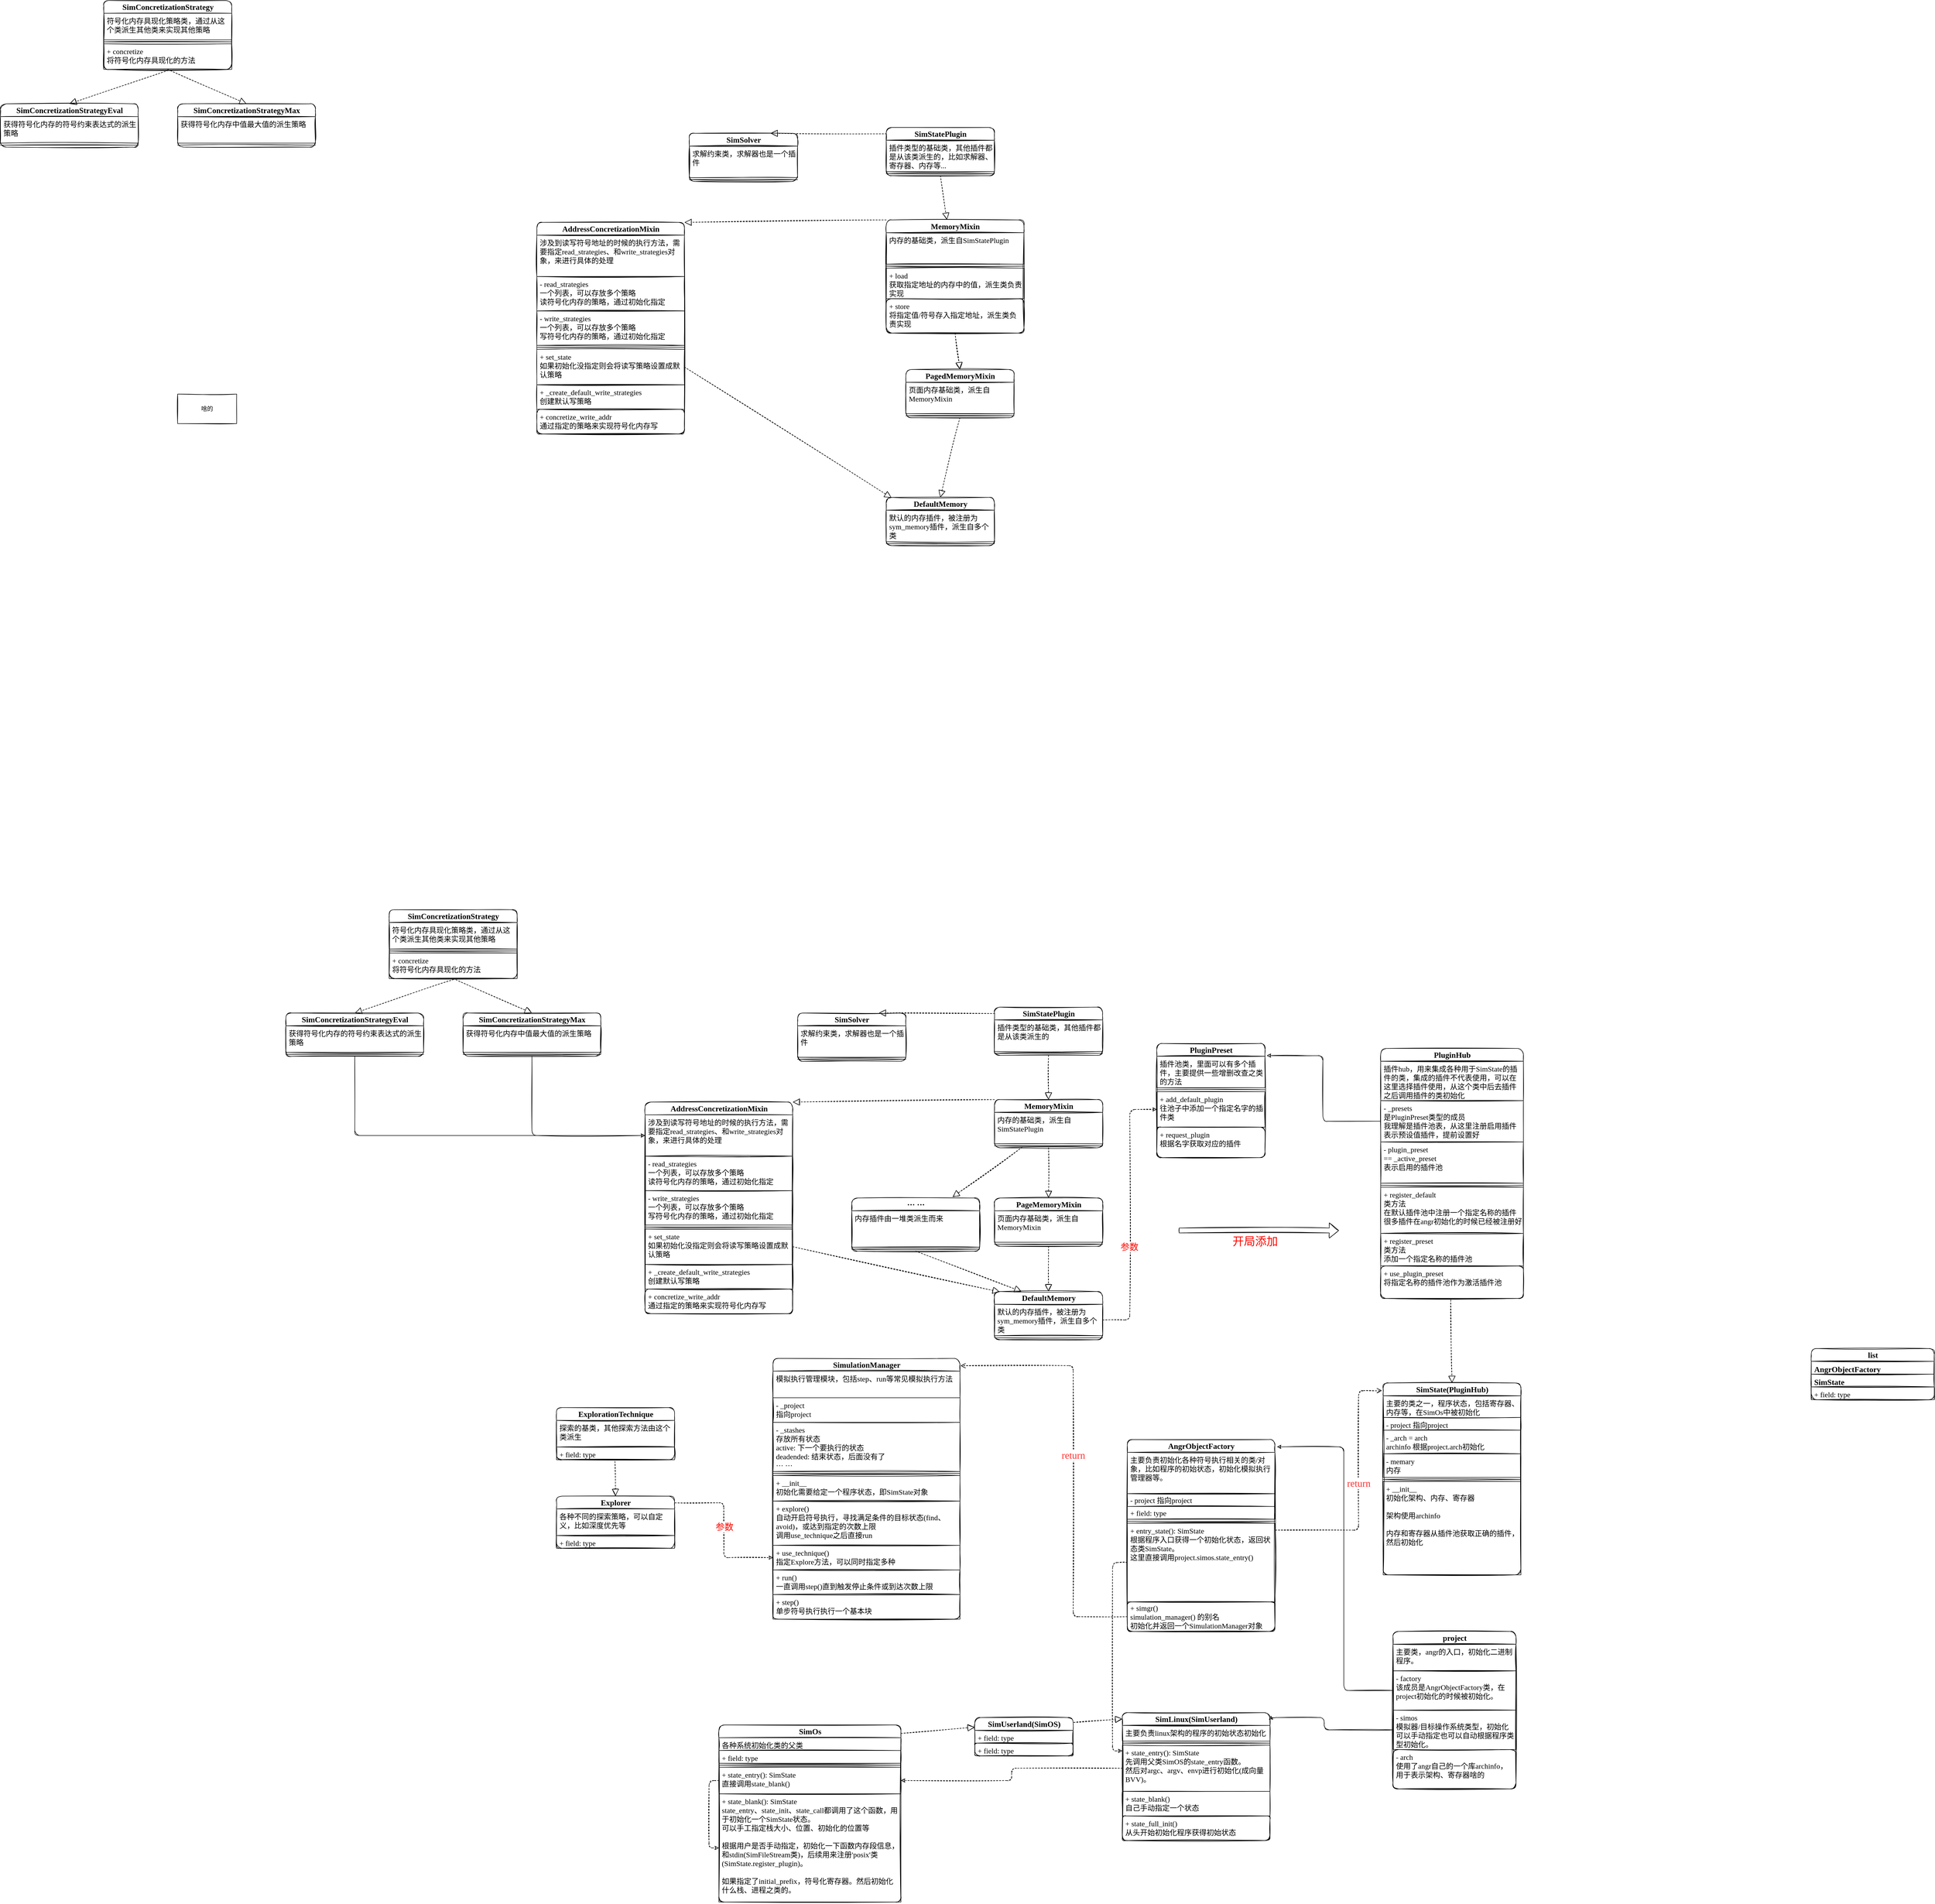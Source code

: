 <mxfile version="20.2.5" type="github">
  <diagram id="C5RBs43oDa-KdzZeNtuy" name="Page-1">
    <mxGraphModel dx="4135" dy="4302" grid="1" gridSize="10" guides="1" tooltips="1" connect="1" arrows="1" fold="1" page="1" pageScale="1" pageWidth="827" pageHeight="1169" math="0" shadow="0">
      <root>
        <mxCell id="WIyWlLk6GJQsqaUBKTNV-0" />
        <mxCell id="WIyWlLk6GJQsqaUBKTNV-1" parent="WIyWlLk6GJQsqaUBKTNV-0" />
        <mxCell id="3sq2q5aOKvz9u4SkfBbp-9" value="project" style="swimlane;fontStyle=1;childLayout=stackLayout;horizontal=1;startSize=26;horizontalStack=0;resizeParent=1;resizeParentMax=0;resizeLast=0;collapsible=1;marginBottom=0;shadow=0;glass=0;sketch=1;fontFamily=Comic Sans MS;fontSize=16;html=1;swimlaneLine=1;rounded=1;labelBackgroundColor=none;labelBorderColor=none;" parent="WIyWlLk6GJQsqaUBKTNV-1" vertex="1">
          <mxGeometry x="420" y="585" width="250" height="320" as="geometry" />
        </mxCell>
        <mxCell id="G1SJ9XWwTOi_GsLU9m5k-24" value="主要类，angr的入口，初始化二进制程序。" style="text;align=left;verticalAlign=top;spacingLeft=4;spacingRight=4;overflow=hidden;rotatable=0;points=[[0,0.5],[1,0.5]];portConstraint=eastwest;shadow=0;glass=0;sketch=1;fontFamily=Comic Sans MS;fontSize=15;html=1;whiteSpace=wrap;strokeColor=#000000;" parent="3sq2q5aOKvz9u4SkfBbp-9" vertex="1">
          <mxGeometry y="26" width="250" height="54" as="geometry" />
        </mxCell>
        <mxCell id="3sq2q5aOKvz9u4SkfBbp-10" value="- factory&lt;br&gt;该成员是AngrObjectFactory类，在project初始化的时候被初始化。" style="text;align=left;verticalAlign=top;spacingLeft=4;spacingRight=4;overflow=hidden;rotatable=0;points=[[0,0.5],[1,0.5]];portConstraint=eastwest;shadow=0;glass=0;sketch=1;fontFamily=Comic Sans MS;fontSize=15;html=1;whiteSpace=wrap;strokeColor=#000000;" parent="3sq2q5aOKvz9u4SkfBbp-9" vertex="1">
          <mxGeometry y="80" width="250" height="80" as="geometry" />
        </mxCell>
        <mxCell id="3sq2q5aOKvz9u4SkfBbp-11" value="- simos &lt;br&gt;模拟器/目标操作系统类型，初始化可以手动指定也可以自动根据程序类型初始化。" style="text;align=left;verticalAlign=top;spacingLeft=4;spacingRight=4;overflow=hidden;rotatable=0;points=[[0,0.5],[1,0.5]];portConstraint=eastwest;shadow=0;glass=0;sketch=1;fontFamily=Comic Sans MS;fontSize=15;html=1;whiteSpace=wrap;strokeColor=#000000;" parent="3sq2q5aOKvz9u4SkfBbp-9" vertex="1">
          <mxGeometry y="160" width="250" height="80" as="geometry" />
        </mxCell>
        <mxCell id="3sq2q5aOKvz9u4SkfBbp-12" value="- arch&amp;nbsp;&lt;br&gt;使用了angr自己的一个库archinfo，用于表示架构、寄存器啥的" style="text;align=left;verticalAlign=top;spacingLeft=4;spacingRight=4;overflow=hidden;rotatable=0;points=[[0,0.5],[1,0.5]];portConstraint=eastwest;shadow=0;glass=0;sketch=1;fontFamily=Comic Sans MS;fontSize=15;html=1;whiteSpace=wrap;strokeColor=#000000;rounded=1;" parent="3sq2q5aOKvz9u4SkfBbp-9" vertex="1">
          <mxGeometry y="240" width="250" height="80" as="geometry" />
        </mxCell>
        <mxCell id="w3D9RBcbC0xk_d73lik7-0" value="AngrObjectFactory" style="swimlane;fontStyle=1;childLayout=stackLayout;horizontal=1;startSize=26;horizontalStack=0;resizeParent=1;resizeParentMax=0;resizeLast=0;collapsible=1;marginBottom=0;shadow=0;glass=0;sketch=1;fontFamily=Comic Sans MS;fontSize=16;html=1;swimlaneLine=1;rounded=1;labelBackgroundColor=none;labelBorderColor=none;" parent="WIyWlLk6GJQsqaUBKTNV-1" vertex="1">
          <mxGeometry x="-120" y="195" width="300" height="390" as="geometry" />
        </mxCell>
        <mxCell id="G1SJ9XWwTOi_GsLU9m5k-25" value="主要负责初始化各种符号执行相关的类/对象，比如程序的初始状态，初始化模拟执行管理器等。" style="text;align=left;verticalAlign=top;spacingLeft=4;spacingRight=4;overflow=hidden;rotatable=0;points=[[0,0.5],[1,0.5]];portConstraint=eastwest;shadow=0;glass=0;sketch=1;fontFamily=Comic Sans MS;fontSize=15;html=1;whiteSpace=wrap;strokeColor=#000000;" parent="w3D9RBcbC0xk_d73lik7-0" vertex="1">
          <mxGeometry y="26" width="300" height="84" as="geometry" />
        </mxCell>
        <mxCell id="w3D9RBcbC0xk_d73lik7-1" value="- project 指向project" style="text;align=left;verticalAlign=middle;spacingLeft=4;spacingRight=4;overflow=hidden;rotatable=0;points=[[0,0.5],[1,0.5]];portConstraint=eastwest;shadow=0;glass=0;sketch=1;fontFamily=Comic Sans MS;fontSize=15;html=1;strokeColor=#000000;" parent="w3D9RBcbC0xk_d73lik7-0" vertex="1">
          <mxGeometry y="110" width="300" height="26" as="geometry" />
        </mxCell>
        <mxCell id="w3D9RBcbC0xk_d73lik7-2" value="+ field: type" style="text;align=left;verticalAlign=middle;spacingLeft=4;spacingRight=4;overflow=hidden;rotatable=0;points=[[0,0.5],[1,0.5]];portConstraint=eastwest;shadow=0;glass=0;sketch=1;fontFamily=Comic Sans MS;fontSize=15;html=1;strokeColor=#000000;" parent="w3D9RBcbC0xk_d73lik7-0" vertex="1">
          <mxGeometry y="136" width="300" height="26" as="geometry" />
        </mxCell>
        <mxCell id="w3D9RBcbC0xk_d73lik7-7" value="" style="line;strokeWidth=1;align=left;verticalAlign=middle;spacingTop=-1;spacingLeft=3;spacingRight=3;rotatable=0;labelPosition=right;points=[];portConstraint=eastwest;rounded=1;shadow=0;glass=0;labelBackgroundColor=none;labelBorderColor=none;sketch=1;fontFamily=Comic Sans MS;fontSize=15;startSize=26;html=1;" parent="w3D9RBcbC0xk_d73lik7-0" vertex="1">
          <mxGeometry y="162" width="300" height="8" as="geometry" />
        </mxCell>
        <mxCell id="w3D9RBcbC0xk_d73lik7-3" value="&lt;div style=&quot;&quot;&gt;&lt;span style=&quot;background-color: initial;&quot;&gt;+ entry_state(): SimState&lt;/span&gt;&lt;/div&gt;&lt;div style=&quot;&quot;&gt;根据程序入口获得一个初始化状态，返回状态类SimState。&lt;/div&gt;&lt;div style=&quot;&quot;&gt;这里直接调用project.simos.state_entry()&lt;/div&gt;" style="text;align=left;verticalAlign=top;spacingLeft=4;spacingRight=4;overflow=hidden;rotatable=0;points=[[0,0.5],[1,0.5]];portConstraint=eastwest;shadow=0;glass=0;sketch=1;fontFamily=Comic Sans MS;fontSize=15;html=1;whiteSpace=wrap;strokeColor=#000000;" parent="w3D9RBcbC0xk_d73lik7-0" vertex="1">
          <mxGeometry y="170" width="300" height="160" as="geometry" />
        </mxCell>
        <mxCell id="w3D9RBcbC0xk_d73lik7-25" value="+ simgr()&lt;br&gt;simulation_manager() 的别名&lt;br&gt;初始化并返回一个SimulationManager对象" style="text;align=left;verticalAlign=middle;spacingLeft=4;spacingRight=4;overflow=hidden;rotatable=0;points=[[0,0.5],[1,0.5]];portConstraint=eastwest;shadow=0;glass=0;sketch=1;fontFamily=Comic Sans MS;fontSize=15;html=1;strokeColor=#000000;rounded=1;" parent="w3D9RBcbC0xk_d73lik7-0" vertex="1">
          <mxGeometry y="330" width="300" height="60" as="geometry" />
        </mxCell>
        <mxCell id="w3D9RBcbC0xk_d73lik7-4" style="edgeStyle=orthogonalEdgeStyle;rounded=1;orthogonalLoop=1;jettySize=auto;html=1;fontFamily=Comic Sans MS;fontSize=16;fontColor=default;startSize=26;sketch=1;entryX=1.014;entryY=0.038;entryDx=0;entryDy=0;entryPerimeter=0;exitX=0;exitY=0.5;exitDx=0;exitDy=0;" parent="WIyWlLk6GJQsqaUBKTNV-1" source="3sq2q5aOKvz9u4SkfBbp-10" target="w3D9RBcbC0xk_d73lik7-0" edge="1">
          <mxGeometry relative="1" as="geometry">
            <Array as="points">
              <mxPoint x="320" y="705" />
              <mxPoint x="320" y="210" />
            </Array>
            <mxPoint x="390" y="650" as="sourcePoint" />
            <mxPoint x="260" y="250" as="targetPoint" />
          </mxGeometry>
        </mxCell>
        <mxCell id="w3D9RBcbC0xk_d73lik7-21" value="SimState(PluginHub)" style="swimlane;fontStyle=1;childLayout=stackLayout;horizontal=1;startSize=26;horizontalStack=0;resizeParent=1;resizeParentMax=0;resizeLast=0;collapsible=1;marginBottom=0;shadow=0;glass=0;sketch=1;fontFamily=Comic Sans MS;fontSize=16;html=1;swimlaneLine=1;rounded=1;labelBackgroundColor=none;labelBorderColor=none;" parent="WIyWlLk6GJQsqaUBKTNV-1" vertex="1">
          <mxGeometry x="400" y="80" width="280" height="390" as="geometry" />
        </mxCell>
        <mxCell id="G1SJ9XWwTOi_GsLU9m5k-68" value="主要的类之一，程序状态，包括寄存器、内存等，在SimOs中被初始化" style="text;align=left;verticalAlign=top;spacingLeft=4;spacingRight=4;overflow=hidden;rotatable=0;points=[[0,0.5],[1,0.5]];portConstraint=eastwest;shadow=0;glass=0;sketch=1;fontFamily=Comic Sans MS;fontSize=15;html=1;whiteSpace=wrap;strokeColor=#000000;" parent="w3D9RBcbC0xk_d73lik7-21" vertex="1">
          <mxGeometry y="26" width="280" height="44" as="geometry" />
        </mxCell>
        <mxCell id="w3D9RBcbC0xk_d73lik7-22" value="- project 指向project" style="text;align=left;verticalAlign=top;spacingLeft=4;spacingRight=4;overflow=hidden;rotatable=0;points=[[0,0.5],[1,0.5]];portConstraint=eastwest;shadow=0;glass=0;sketch=1;fontFamily=Comic Sans MS;fontSize=15;html=1;strokeColor=#000000;" parent="w3D9RBcbC0xk_d73lik7-21" vertex="1">
          <mxGeometry y="70" width="280" height="26" as="geometry" />
        </mxCell>
        <mxCell id="w3D9RBcbC0xk_d73lik7-23" value="- _arch = arch&lt;br&gt;archinfo 根据project.arch初始化" style="text;align=left;verticalAlign=top;spacingLeft=4;spacingRight=4;overflow=hidden;rotatable=0;points=[[0,0.5],[1,0.5]];portConstraint=eastwest;shadow=0;glass=0;sketch=1;fontFamily=Comic Sans MS;fontSize=15;html=1;strokeColor=#000000;" parent="w3D9RBcbC0xk_d73lik7-21" vertex="1">
          <mxGeometry y="96" width="280" height="48" as="geometry" />
        </mxCell>
        <mxCell id="G1SJ9XWwTOi_GsLU9m5k-67" value="- memary&lt;br&gt;内存" style="text;align=left;verticalAlign=top;spacingLeft=4;spacingRight=4;overflow=hidden;rotatable=0;points=[[0,0.5],[1,0.5]];portConstraint=eastwest;shadow=0;glass=0;sketch=1;fontFamily=Comic Sans MS;fontSize=15;html=1;strokeColor=#000000;" parent="w3D9RBcbC0xk_d73lik7-21" vertex="1">
          <mxGeometry y="144" width="280" height="48" as="geometry" />
        </mxCell>
        <mxCell id="-6HKtMP87Wfs7apmkZVI-0" value="" style="line;strokeWidth=1;align=left;verticalAlign=middle;spacingTop=-1;spacingLeft=3;spacingRight=3;rotatable=0;labelPosition=right;points=[];portConstraint=eastwest;rounded=1;shadow=0;glass=0;labelBackgroundColor=none;labelBorderColor=none;sketch=1;fontFamily=Comic Sans MS;fontSize=15;startSize=26;html=1;" parent="w3D9RBcbC0xk_d73lik7-21" vertex="1">
          <mxGeometry y="192" width="280" height="8" as="geometry" />
        </mxCell>
        <mxCell id="w3D9RBcbC0xk_d73lik7-24" value="+ __init__&lt;br&gt;初始化架构、内存、寄存器&lt;br&gt;&lt;br&gt;架构使用archinfo&lt;br&gt;&lt;br&gt;内存和寄存器从插件池获取正确的插件，然后初始化" style="text;align=left;verticalAlign=top;spacingLeft=4;spacingRight=4;overflow=hidden;rotatable=0;points=[[0,0.5],[1,0.5]];portConstraint=eastwest;shadow=0;glass=0;sketch=1;fontFamily=Comic Sans MS;fontSize=15;html=1;strokeColor=#000000;whiteSpace=wrap;rounded=0;" parent="w3D9RBcbC0xk_d73lik7-21" vertex="1">
          <mxGeometry y="200" width="280" height="190" as="geometry" />
        </mxCell>
        <mxCell id="G1SJ9XWwTOi_GsLU9m5k-4" value="list" style="swimlane;fontStyle=1;childLayout=stackLayout;horizontal=1;startSize=26;horizontalStack=0;resizeParent=1;resizeParentMax=0;resizeLast=0;collapsible=1;marginBottom=0;shadow=0;glass=0;sketch=1;fontFamily=Comic Sans MS;fontSize=16;html=1;swimlaneLine=1;rounded=1;labelBackgroundColor=none;labelBorderColor=none;" parent="WIyWlLk6GJQsqaUBKTNV-1" vertex="1">
          <mxGeometry x="1270" y="10" width="250" height="104" as="geometry" />
        </mxCell>
        <mxCell id="G1SJ9XWwTOi_GsLU9m5k-5" value="&lt;span style=&quot;font-size: 16px; font-weight: 700; text-align: center;&quot;&gt;AngrObjectFactory&lt;/span&gt;" style="text;align=left;verticalAlign=top;spacingLeft=4;spacingRight=4;overflow=hidden;rotatable=0;points=[[0,0.5],[1,0.5]];portConstraint=eastwest;shadow=0;glass=0;sketch=1;fontFamily=Comic Sans MS;fontSize=15;html=1;strokeColor=#000000;" parent="G1SJ9XWwTOi_GsLU9m5k-4" vertex="1">
          <mxGeometry y="26" width="250" height="26" as="geometry" />
        </mxCell>
        <mxCell id="G1SJ9XWwTOi_GsLU9m5k-6" value="&lt;span style=&quot;font-size: 16px; font-weight: 700; text-align: center;&quot;&gt;SimState&lt;/span&gt;" style="text;align=left;verticalAlign=top;spacingLeft=4;spacingRight=4;overflow=hidden;rotatable=0;points=[[0,0.5],[1,0.5]];portConstraint=eastwest;shadow=0;glass=0;sketch=1;fontFamily=Comic Sans MS;fontSize=15;html=1;strokeColor=#000000;" parent="G1SJ9XWwTOi_GsLU9m5k-4" vertex="1">
          <mxGeometry y="52" width="250" height="26" as="geometry" />
        </mxCell>
        <mxCell id="G1SJ9XWwTOi_GsLU9m5k-7" value="+ field: type" style="text;align=left;verticalAlign=top;spacingLeft=4;spacingRight=4;overflow=hidden;rotatable=0;points=[[0,0.5],[1,0.5]];portConstraint=eastwest;shadow=0;glass=0;sketch=1;fontFamily=Comic Sans MS;fontSize=15;html=1;strokeColor=#000000;" parent="G1SJ9XWwTOi_GsLU9m5k-4" vertex="1">
          <mxGeometry y="78" width="250" height="26" as="geometry" />
        </mxCell>
        <mxCell id="G1SJ9XWwTOi_GsLU9m5k-16" value="Explorer" style="swimlane;fontStyle=1;childLayout=stackLayout;horizontal=1;startSize=26;horizontalStack=0;resizeParent=1;resizeParentMax=0;resizeLast=0;collapsible=1;marginBottom=0;shadow=0;glass=0;sketch=1;fontFamily=Comic Sans MS;fontSize=16;html=1;swimlaneLine=1;rounded=1;labelBackgroundColor=none;labelBorderColor=none;" parent="WIyWlLk6GJQsqaUBKTNV-1" vertex="1">
          <mxGeometry x="-1280" y="310" width="240" height="106" as="geometry" />
        </mxCell>
        <mxCell id="G1SJ9XWwTOi_GsLU9m5k-18" value="各种不同的探索策略，可以自定义，比如深度优先等" style="text;align=left;verticalAlign=top;spacingLeft=4;spacingRight=4;overflow=hidden;rotatable=0;points=[[0,0.5],[1,0.5]];portConstraint=eastwest;shadow=0;glass=0;sketch=1;fontFamily=Comic Sans MS;fontSize=15;html=1;strokeColor=#000000;whiteSpace=wrap;" parent="G1SJ9XWwTOi_GsLU9m5k-16" vertex="1">
          <mxGeometry y="26" width="240" height="54" as="geometry" />
        </mxCell>
        <mxCell id="G1SJ9XWwTOi_GsLU9m5k-19" value="+ field: type" style="text;align=left;verticalAlign=top;spacingLeft=4;spacingRight=4;overflow=hidden;rotatable=0;points=[[0,0.5],[1,0.5]];portConstraint=eastwest;shadow=0;glass=0;sketch=1;fontFamily=Comic Sans MS;fontSize=15;html=1;strokeColor=#000000;" parent="G1SJ9XWwTOi_GsLU9m5k-16" vertex="1">
          <mxGeometry y="80" width="240" height="26" as="geometry" />
        </mxCell>
        <mxCell id="G1SJ9XWwTOi_GsLU9m5k-38" value="SimLinux(SimUserland)" style="swimlane;fontStyle=1;childLayout=stackLayout;horizontal=1;startSize=26;horizontalStack=0;resizeParent=1;resizeParentMax=0;resizeLast=0;collapsible=1;marginBottom=0;shadow=0;glass=0;sketch=1;fontFamily=Comic Sans MS;fontSize=16;html=1;swimlaneLine=1;rounded=1;labelBackgroundColor=none;labelBorderColor=none;" parent="WIyWlLk6GJQsqaUBKTNV-1" vertex="1">
          <mxGeometry x="-130" y="750" width="300" height="260" as="geometry" />
        </mxCell>
        <mxCell id="G1SJ9XWwTOi_GsLU9m5k-39" value="主要负责linux架构的程序的初始状态初始化" style="text;align=left;verticalAlign=top;spacingLeft=4;spacingRight=4;overflow=hidden;rotatable=0;points=[[0,0.5],[1,0.5]];portConstraint=eastwest;shadow=0;glass=0;sketch=1;fontFamily=Comic Sans MS;fontSize=15;html=1;strokeColor=#000000;" parent="G1SJ9XWwTOi_GsLU9m5k-38" vertex="1">
          <mxGeometry y="26" width="300" height="32" as="geometry" />
        </mxCell>
        <mxCell id="G1SJ9XWwTOi_GsLU9m5k-42" value="" style="line;strokeWidth=1;align=left;verticalAlign=middle;spacingTop=-1;spacingLeft=3;spacingRight=3;rotatable=0;labelPosition=right;points=[];portConstraint=eastwest;rounded=1;shadow=0;glass=0;labelBackgroundColor=none;labelBorderColor=none;sketch=1;fontFamily=Comic Sans MS;fontSize=15;startSize=26;html=1;" parent="G1SJ9XWwTOi_GsLU9m5k-38" vertex="1">
          <mxGeometry y="58" width="300" height="8" as="geometry" />
        </mxCell>
        <mxCell id="G1SJ9XWwTOi_GsLU9m5k-40" value="+ state_entry(): SimState&lt;br&gt;先调用父类SimOS的state_entry函数。&lt;br&gt;然后对argc、argv、envp进行初始化(成向量BVV)。" style="text;align=left;verticalAlign=top;spacingLeft=4;spacingRight=4;overflow=hidden;rotatable=0;points=[[0,0.5],[1,0.5]];portConstraint=eastwest;shadow=0;glass=0;sketch=1;fontFamily=Comic Sans MS;fontSize=15;html=1;whiteSpace=wrap;strokeColor=#000000;" parent="G1SJ9XWwTOi_GsLU9m5k-38" vertex="1">
          <mxGeometry y="66" width="300" height="94" as="geometry" />
        </mxCell>
        <mxCell id="G1SJ9XWwTOi_GsLU9m5k-41" value="+ state_blank()&lt;br&gt;自己手动指定一个状态" style="text;align=left;verticalAlign=top;spacingLeft=4;spacingRight=4;overflow=hidden;rotatable=0;points=[[0,0.5],[1,0.5]];portConstraint=eastwest;shadow=0;glass=0;sketch=1;fontFamily=Comic Sans MS;fontSize=15;html=1;whiteSpace=wrap;strokeColor=#000000;" parent="G1SJ9XWwTOi_GsLU9m5k-38" vertex="1">
          <mxGeometry y="160" width="300" height="50" as="geometry" />
        </mxCell>
        <mxCell id="-6HKtMP87Wfs7apmkZVI-81" value="+ state_full_init()&lt;br&gt;从头开始初始化程序获得初始状态" style="text;align=left;verticalAlign=top;spacingLeft=4;spacingRight=4;overflow=hidden;rotatable=0;points=[[0,0.5],[1,0.5]];portConstraint=eastwest;shadow=0;glass=0;sketch=1;fontFamily=Comic Sans MS;fontSize=15;html=1;whiteSpace=wrap;strokeColor=#000000;rounded=1;" parent="G1SJ9XWwTOi_GsLU9m5k-38" vertex="1">
          <mxGeometry y="210" width="300" height="50" as="geometry" />
        </mxCell>
        <mxCell id="G1SJ9XWwTOi_GsLU9m5k-43" style="edgeStyle=orthogonalEdgeStyle;rounded=1;orthogonalLoop=1;jettySize=auto;html=1;entryX=1.007;entryY=0.023;entryDx=0;entryDy=0;entryPerimeter=0;sketch=1;exitX=0;exitY=0.5;exitDx=0;exitDy=0;" parent="WIyWlLk6GJQsqaUBKTNV-1" source="3sq2q5aOKvz9u4SkfBbp-11" target="G1SJ9XWwTOi_GsLU9m5k-38" edge="1">
          <mxGeometry relative="1" as="geometry">
            <Array as="points">
              <mxPoint x="280" y="785" />
              <mxPoint x="280" y="760" />
            </Array>
          </mxGeometry>
        </mxCell>
        <mxCell id="G1SJ9XWwTOi_GsLU9m5k-45" value="SimUserland(SimOS)" style="swimlane;fontStyle=1;childLayout=stackLayout;horizontal=1;startSize=26;horizontalStack=0;resizeParent=1;resizeParentMax=0;resizeLast=0;collapsible=1;marginBottom=0;shadow=0;glass=0;sketch=1;fontFamily=Comic Sans MS;fontSize=16;html=1;swimlaneLine=1;rounded=1;labelBackgroundColor=none;labelBorderColor=none;" parent="WIyWlLk6GJQsqaUBKTNV-1" vertex="1">
          <mxGeometry x="-430" y="760" width="200" height="78" as="geometry">
            <mxRectangle x="-440" y="752" width="200" height="30" as="alternateBounds" />
          </mxGeometry>
        </mxCell>
        <mxCell id="G1SJ9XWwTOi_GsLU9m5k-47" value="+ field: type" style="text;align=left;verticalAlign=top;spacingLeft=4;spacingRight=4;overflow=hidden;rotatable=0;points=[[0,0.5],[1,0.5]];portConstraint=eastwest;shadow=0;glass=0;sketch=1;fontFamily=Comic Sans MS;fontSize=15;html=1;strokeColor=#000000;" parent="G1SJ9XWwTOi_GsLU9m5k-45" vertex="1">
          <mxGeometry y="26" width="200" height="26" as="geometry" />
        </mxCell>
        <mxCell id="G1SJ9XWwTOi_GsLU9m5k-48" value="+ field: type" style="text;align=left;verticalAlign=top;spacingLeft=4;spacingRight=4;overflow=hidden;rotatable=0;points=[[0,0.5],[1,0.5]];portConstraint=eastwest;shadow=0;glass=0;sketch=1;fontFamily=Comic Sans MS;fontSize=15;html=1;strokeColor=#000000;rounded=1;" parent="G1SJ9XWwTOi_GsLU9m5k-45" vertex="1">
          <mxGeometry y="52" width="200" height="26" as="geometry" />
        </mxCell>
        <mxCell id="G1SJ9XWwTOi_GsLU9m5k-49" value="SimOs" style="swimlane;fontStyle=1;childLayout=stackLayout;horizontal=1;startSize=26;horizontalStack=0;resizeParent=1;resizeParentMax=0;resizeLast=0;collapsible=1;marginBottom=0;shadow=0;glass=0;sketch=1;fontFamily=Comic Sans MS;fontSize=16;html=1;swimlaneLine=1;rounded=1;labelBackgroundColor=none;labelBorderColor=none;" parent="WIyWlLk6GJQsqaUBKTNV-1" vertex="1">
          <mxGeometry x="-950" y="775" width="370" height="360" as="geometry">
            <mxRectangle x="-440" y="752" width="200" height="30" as="alternateBounds" />
          </mxGeometry>
        </mxCell>
        <mxCell id="G1SJ9XWwTOi_GsLU9m5k-50" value="各种系统初始化类的父类" style="text;align=left;verticalAlign=top;spacingLeft=4;spacingRight=4;overflow=hidden;rotatable=0;points=[[0,0.5],[1,0.5]];portConstraint=eastwest;shadow=0;glass=0;sketch=1;fontFamily=Comic Sans MS;fontSize=15;html=1;strokeColor=#000000;" parent="G1SJ9XWwTOi_GsLU9m5k-49" vertex="1">
          <mxGeometry y="26" width="370" height="26" as="geometry" />
        </mxCell>
        <mxCell id="G1SJ9XWwTOi_GsLU9m5k-51" value="+ field: type" style="text;align=left;verticalAlign=top;spacingLeft=4;spacingRight=4;overflow=hidden;rotatable=0;points=[[0,0.5],[1,0.5]];portConstraint=eastwest;shadow=0;glass=0;sketch=1;fontFamily=Comic Sans MS;fontSize=15;html=1;strokeColor=#000000;" parent="G1SJ9XWwTOi_GsLU9m5k-49" vertex="1">
          <mxGeometry y="52" width="370" height="26" as="geometry" />
        </mxCell>
        <mxCell id="G1SJ9XWwTOi_GsLU9m5k-58" value="" style="line;strokeWidth=1;align=left;verticalAlign=middle;spacingTop=-1;spacingLeft=3;spacingRight=3;rotatable=0;labelPosition=right;points=[];portConstraint=eastwest;rounded=1;shadow=0;glass=0;labelBackgroundColor=none;labelBorderColor=none;sketch=1;fontFamily=Comic Sans MS;fontSize=15;startSize=26;html=1;" parent="G1SJ9XWwTOi_GsLU9m5k-49" vertex="1">
          <mxGeometry y="78" width="370" height="8" as="geometry" />
        </mxCell>
        <mxCell id="-6HKtMP87Wfs7apmkZVI-69" style="edgeStyle=orthogonalEdgeStyle;rounded=1;sketch=1;orthogonalLoop=1;jettySize=auto;html=1;entryX=0;entryY=0.5;entryDx=0;entryDy=0;strokeColor=#000000;fontColor=#FF0800;dashed=1;" parent="G1SJ9XWwTOi_GsLU9m5k-49" source="G1SJ9XWwTOi_GsLU9m5k-57" target="G1SJ9XWwTOi_GsLU9m5k-59" edge="1">
          <mxGeometry relative="1" as="geometry" />
        </mxCell>
        <mxCell id="G1SJ9XWwTOi_GsLU9m5k-57" value="+ state_entry(): SimState&lt;br&gt;直接调用state_blank()" style="text;align=left;verticalAlign=top;spacingLeft=4;spacingRight=4;overflow=hidden;rotatable=0;points=[[0,0.5],[1,0.5]];portConstraint=eastwest;shadow=0;glass=0;sketch=1;fontFamily=Comic Sans MS;fontSize=15;html=1;whiteSpace=wrap;strokeColor=#000000;" parent="G1SJ9XWwTOi_GsLU9m5k-49" vertex="1">
          <mxGeometry y="86" width="370" height="54" as="geometry" />
        </mxCell>
        <mxCell id="G1SJ9XWwTOi_GsLU9m5k-59" value="+ state_blank(): SimState&lt;br&gt;state_entry、state_init、state_call都调用了这个函数，用于初始化一个SimState状态。&lt;br&gt;可以手工指定栈大小、位置、初始化的位置等&lt;br&gt;&lt;br&gt;根据用户是否手动指定，初始化一下函数内存段信息，和stdin(SimFileStream类)，后续用来注册&#39;posix&#39;类(SimState.register_plugin)。&lt;br&gt;&lt;br&gt;如果指定了initial_prefix，符号化寄存器。然后初始化什么栈、进程之类的。" style="text;align=left;verticalAlign=top;spacingLeft=4;spacingRight=4;overflow=hidden;rotatable=0;points=[[0,0.5],[1,0.5]];portConstraint=eastwest;shadow=0;glass=0;sketch=1;fontFamily=Comic Sans MS;fontSize=15;html=1;whiteSpace=wrap;strokeColor=#000000;" parent="G1SJ9XWwTOi_GsLU9m5k-49" vertex="1">
          <mxGeometry y="140" width="370" height="220" as="geometry" />
        </mxCell>
        <mxCell id="G1SJ9XWwTOi_GsLU9m5k-56" value="" style="endArrow=block;dashed=1;endFill=0;endSize=12;html=1;rounded=1;sketch=1;fontFamily=Comic Sans MS;exitX=1.005;exitY=0.128;exitDx=0;exitDy=0;exitPerimeter=0;entryX=0;entryY=0.05;entryDx=0;entryDy=0;entryPerimeter=0;" parent="WIyWlLk6GJQsqaUBKTNV-1" source="G1SJ9XWwTOi_GsLU9m5k-45" target="G1SJ9XWwTOi_GsLU9m5k-38" edge="1">
          <mxGeometry width="160" relative="1" as="geometry">
            <mxPoint x="-350" y="1000.932" as="sourcePoint" />
            <mxPoint x="-150" y="740" as="targetPoint" />
          </mxGeometry>
        </mxCell>
        <mxCell id="G1SJ9XWwTOi_GsLU9m5k-64" style="edgeStyle=orthogonalEdgeStyle;sketch=1;orthogonalLoop=1;jettySize=auto;html=1;fontFamily=Comic Sans MS;dashed=1;rounded=1;entryX=1;entryY=0.5;entryDx=0;entryDy=0;exitX=0;exitY=0.5;exitDx=0;exitDy=0;" parent="WIyWlLk6GJQsqaUBKTNV-1" source="G1SJ9XWwTOi_GsLU9m5k-40" target="G1SJ9XWwTOi_GsLU9m5k-57" edge="1">
          <mxGeometry relative="1" as="geometry">
            <mxPoint x="-130" y="873" as="sourcePoint" />
          </mxGeometry>
        </mxCell>
        <mxCell id="G1SJ9XWwTOi_GsLU9m5k-65" style="edgeStyle=orthogonalEdgeStyle;sketch=1;orthogonalLoop=1;jettySize=auto;html=1;entryX=0;entryY=0.125;entryDx=0;entryDy=0;dashed=1;fontFamily=Comic Sans MS;entryPerimeter=0;" parent="WIyWlLk6GJQsqaUBKTNV-1" source="w3D9RBcbC0xk_d73lik7-3" target="G1SJ9XWwTOi_GsLU9m5k-40" edge="1">
          <mxGeometry relative="1" as="geometry" />
        </mxCell>
        <mxCell id="G1SJ9XWwTOi_GsLU9m5k-66" value="&lt;font color=&quot;#ff3333&quot; style=&quot;font-size: 20px&quot;&gt;return&lt;/font&gt;" style="html=1;verticalAlign=bottom;endArrow=open;dashed=1;endSize=8;rounded=1;sketch=1;fontFamily=Comic Sans MS;edgeStyle=orthogonalEdgeStyle;exitX=1.003;exitY=0.088;exitDx=0;exitDy=0;exitPerimeter=0;entryX=-0.009;entryY=0.04;entryDx=0;entryDy=0;entryPerimeter=0;" parent="WIyWlLk6GJQsqaUBKTNV-1" source="w3D9RBcbC0xk_d73lik7-3" target="w3D9RBcbC0xk_d73lik7-21" edge="1">
          <mxGeometry relative="1" as="geometry">
            <mxPoint x="350" y="470" as="sourcePoint" />
            <mxPoint x="480" y="150" as="targetPoint" />
            <Array as="points">
              <mxPoint x="350" y="379" />
              <mxPoint x="350" y="95" />
            </Array>
          </mxGeometry>
        </mxCell>
        <mxCell id="-6HKtMP87Wfs7apmkZVI-1" value="PluginHub" style="swimlane;fontStyle=1;childLayout=stackLayout;horizontal=1;startSize=26;horizontalStack=0;resizeParent=1;resizeParentMax=0;resizeLast=0;collapsible=1;marginBottom=0;shadow=0;glass=0;sketch=1;fontFamily=Comic Sans MS;fontSize=16;html=1;swimlaneLine=1;rounded=1;labelBackgroundColor=none;labelBorderColor=none;" parent="WIyWlLk6GJQsqaUBKTNV-1" vertex="1">
          <mxGeometry x="395" y="-600" width="290" height="508" as="geometry">
            <mxRectangle x="-440" y="752" width="200" height="30" as="alternateBounds" />
          </mxGeometry>
        </mxCell>
        <mxCell id="-6HKtMP87Wfs7apmkZVI-4" value="插件hub，用来集成各种用于SimState的插件的类，集成的插件不代表使用，可以在这里选择插件使用，从这个类中后去插件之后调用插件的类初始化" style="text;align=left;verticalAlign=top;spacingLeft=4;spacingRight=4;overflow=hidden;rotatable=0;points=[[0,0.5],[1,0.5]];portConstraint=eastwest;shadow=0;glass=0;sketch=1;fontFamily=Comic Sans MS;fontSize=15;html=1;strokeColor=#000000;whiteSpace=wrap;" parent="-6HKtMP87Wfs7apmkZVI-1" vertex="1">
          <mxGeometry y="26" width="290" height="80" as="geometry" />
        </mxCell>
        <mxCell id="-6HKtMP87Wfs7apmkZVI-2" value="- _presets&amp;nbsp;&lt;br&gt;是PluginPreset类型的成员&lt;br&gt;我理解是插件池表，从这里注册启用插件&lt;br&gt;表示预设值插件，提前设置好" style="text;align=left;verticalAlign=top;spacingLeft=4;spacingRight=4;overflow=hidden;rotatable=0;points=[[0,0.5],[1,0.5]];portConstraint=eastwest;shadow=0;glass=0;sketch=1;fontFamily=Comic Sans MS;fontSize=15;html=1;strokeColor=#000000;whiteSpace=wrap;" parent="-6HKtMP87Wfs7apmkZVI-1" vertex="1">
          <mxGeometry y="106" width="290" height="84" as="geometry" />
        </mxCell>
        <mxCell id="-6HKtMP87Wfs7apmkZVI-5" value="-&amp;nbsp;plugin_preset&amp;nbsp;&lt;br&gt;==&amp;nbsp;_active_preset&lt;br&gt;表示启用的插件池" style="text;align=left;verticalAlign=top;spacingLeft=4;spacingRight=4;overflow=hidden;rotatable=0;points=[[0,0.5],[1,0.5]];portConstraint=eastwest;shadow=0;glass=0;sketch=1;fontFamily=Comic Sans MS;fontSize=15;html=1;strokeColor=#000000;" parent="-6HKtMP87Wfs7apmkZVI-1" vertex="1">
          <mxGeometry y="190" width="290" height="84" as="geometry" />
        </mxCell>
        <mxCell id="-6HKtMP87Wfs7apmkZVI-10" value="" style="line;strokeWidth=1;align=left;verticalAlign=middle;spacingTop=-1;spacingLeft=3;spacingRight=3;rotatable=0;labelPosition=right;points=[];portConstraint=eastwest;rounded=1;shadow=0;glass=0;labelBackgroundColor=none;labelBorderColor=none;sketch=1;fontFamily=Comic Sans MS;fontSize=15;startSize=26;html=1;" parent="-6HKtMP87Wfs7apmkZVI-1" vertex="1">
          <mxGeometry y="274" width="290" height="8" as="geometry" />
        </mxCell>
        <mxCell id="-6HKtMP87Wfs7apmkZVI-11" value="+ register_default&lt;br&gt;类方法&lt;br&gt;在默认插件池中注册一个指定名称的插件&lt;br&gt;很多插件在angr初始化的时候已经被注册好" style="text;align=left;verticalAlign=top;spacingLeft=4;spacingRight=4;overflow=hidden;rotatable=0;points=[[0,0.5],[1,0.5]];portConstraint=eastwest;shadow=0;glass=0;sketch=1;fontFamily=Comic Sans MS;fontSize=15;html=1;strokeColor=#000000;" parent="-6HKtMP87Wfs7apmkZVI-1" vertex="1">
          <mxGeometry y="282" width="290" height="94" as="geometry" />
        </mxCell>
        <mxCell id="-6HKtMP87Wfs7apmkZVI-3" value="+ register_preset&lt;br&gt;类方法&lt;br&gt;添加一个指定名称的插件池" style="text;align=left;verticalAlign=top;spacingLeft=4;spacingRight=4;overflow=hidden;rotatable=0;points=[[0,0.5],[1,0.5]];portConstraint=eastwest;shadow=0;glass=0;sketch=1;fontFamily=Comic Sans MS;fontSize=15;html=1;strokeColor=#000000;" parent="-6HKtMP87Wfs7apmkZVI-1" vertex="1">
          <mxGeometry y="376" width="290" height="66" as="geometry" />
        </mxCell>
        <mxCell id="-6HKtMP87Wfs7apmkZVI-17" value="+ use_plugin_preset&lt;br&gt;将指定名称的插件池作为激活插件池" style="text;align=left;verticalAlign=top;spacingLeft=4;spacingRight=4;overflow=hidden;rotatable=0;points=[[0,0.5],[1,0.5]];portConstraint=eastwest;shadow=0;glass=0;sketch=1;fontFamily=Comic Sans MS;fontSize=15;html=1;strokeColor=#000000;rounded=1;" parent="-6HKtMP87Wfs7apmkZVI-1" vertex="1">
          <mxGeometry y="442" width="290" height="66" as="geometry" />
        </mxCell>
        <mxCell id="-6HKtMP87Wfs7apmkZVI-6" value="PluginPreset" style="swimlane;fontStyle=1;childLayout=stackLayout;horizontal=1;startSize=26;horizontalStack=0;resizeParent=1;resizeParentMax=0;resizeLast=0;collapsible=1;marginBottom=0;shadow=0;glass=0;sketch=1;fontFamily=Comic Sans MS;fontSize=16;html=1;swimlaneLine=1;rounded=1;labelBackgroundColor=none;labelBorderColor=none;" parent="WIyWlLk6GJQsqaUBKTNV-1" vertex="1">
          <mxGeometry x="-60" y="-610" width="220" height="232" as="geometry">
            <mxRectangle x="-440" y="752" width="200" height="30" as="alternateBounds" />
          </mxGeometry>
        </mxCell>
        <mxCell id="-6HKtMP87Wfs7apmkZVI-7" value="插件池类，里面可以有多个插件，主要提供一些增删改查之类的方法" style="text;align=left;verticalAlign=top;spacingLeft=4;spacingRight=4;overflow=hidden;rotatable=0;points=[[0,0.5],[1,0.5]];portConstraint=eastwest;shadow=0;glass=0;sketch=1;fontFamily=Comic Sans MS;fontSize=15;html=1;strokeColor=#000000;whiteSpace=wrap;" parent="-6HKtMP87Wfs7apmkZVI-6" vertex="1">
          <mxGeometry y="26" width="220" height="64" as="geometry" />
        </mxCell>
        <mxCell id="-6HKtMP87Wfs7apmkZVI-18" value="" style="line;strokeWidth=1;align=left;verticalAlign=middle;spacingTop=-1;spacingLeft=3;spacingRight=3;rotatable=0;labelPosition=right;points=[];portConstraint=eastwest;rounded=1;shadow=0;glass=0;labelBackgroundColor=none;labelBorderColor=none;sketch=1;fontFamily=Comic Sans MS;fontSize=15;startSize=26;html=1;" parent="-6HKtMP87Wfs7apmkZVI-6" vertex="1">
          <mxGeometry y="90" width="220" height="8" as="geometry" />
        </mxCell>
        <mxCell id="-6HKtMP87Wfs7apmkZVI-8" value="+ add_default_plugin&lt;br&gt;往池子中添加一个指定名字的插件类" style="text;align=left;verticalAlign=top;spacingLeft=4;spacingRight=4;overflow=hidden;rotatable=0;points=[[0,0.5],[1,0.5]];portConstraint=eastwest;shadow=0;glass=0;sketch=1;fontFamily=Comic Sans MS;fontSize=15;html=1;strokeColor=#000000;whiteSpace=wrap;" parent="-6HKtMP87Wfs7apmkZVI-6" vertex="1">
          <mxGeometry y="98" width="220" height="72" as="geometry" />
        </mxCell>
        <mxCell id="-6HKtMP87Wfs7apmkZVI-35" value="+ request_plugin&lt;br&gt;根据名字获取对应的插件" style="text;align=left;verticalAlign=top;spacingLeft=4;spacingRight=4;overflow=hidden;rotatable=0;points=[[0,0.5],[1,0.5]];portConstraint=eastwest;shadow=0;glass=0;sketch=1;fontFamily=Comic Sans MS;fontSize=15;html=1;strokeColor=#000000;rounded=1;" parent="-6HKtMP87Wfs7apmkZVI-6" vertex="1">
          <mxGeometry y="170" width="220" height="62" as="geometry" />
        </mxCell>
        <mxCell id="-6HKtMP87Wfs7apmkZVI-9" style="edgeStyle=orthogonalEdgeStyle;orthogonalLoop=1;jettySize=auto;html=1;entryX=1.016;entryY=0.106;entryDx=0;entryDy=0;strokeColor=#000000;sketch=1;rounded=1;entryPerimeter=0;" parent="WIyWlLk6GJQsqaUBKTNV-1" source="-6HKtMP87Wfs7apmkZVI-2" target="-6HKtMP87Wfs7apmkZVI-6" edge="1">
          <mxGeometry relative="1" as="geometry" />
        </mxCell>
        <mxCell id="-6HKtMP87Wfs7apmkZVI-12" value="" style="endArrow=block;dashed=1;endFill=0;endSize=12;html=1;rounded=1;sketch=1;fontFamily=Comic Sans MS;exitX=0.491;exitY=1.048;exitDx=0;exitDy=0;exitPerimeter=0;entryX=0.5;entryY=0;entryDx=0;entryDy=0;" parent="WIyWlLk6GJQsqaUBKTNV-1" source="-6HKtMP87Wfs7apmkZVI-17" target="w3D9RBcbC0xk_d73lik7-21" edge="1">
          <mxGeometry width="160" relative="1" as="geometry">
            <mxPoint x="-277.15" y="130.29" as="sourcePoint" />
            <mxPoint x="-130" y="129.996" as="targetPoint" />
          </mxGeometry>
        </mxCell>
        <mxCell id="-6HKtMP87Wfs7apmkZVI-19" value="SimStatePlugin" style="swimlane;fontStyle=1;childLayout=stackLayout;horizontal=1;startSize=26;horizontalStack=0;resizeParent=1;resizeParentMax=0;resizeLast=0;collapsible=1;marginBottom=0;shadow=0;glass=0;sketch=1;fontFamily=Comic Sans MS;fontSize=16;html=1;swimlaneLine=1;rounded=1;labelBackgroundColor=none;labelBorderColor=none;" parent="WIyWlLk6GJQsqaUBKTNV-1" vertex="1">
          <mxGeometry x="-390" y="-684" width="220" height="98" as="geometry">
            <mxRectangle x="-440" y="752" width="200" height="30" as="alternateBounds" />
          </mxGeometry>
        </mxCell>
        <mxCell id="-6HKtMP87Wfs7apmkZVI-20" value="插件类型的基础类，其他插件都是从该类派生的" style="text;align=left;verticalAlign=top;spacingLeft=4;spacingRight=4;overflow=hidden;rotatable=0;points=[[0,0.5],[1,0.5]];portConstraint=eastwest;shadow=0;glass=0;sketch=1;fontFamily=Comic Sans MS;fontSize=15;html=1;strokeColor=#000000;whiteSpace=wrap;" parent="-6HKtMP87Wfs7apmkZVI-19" vertex="1">
          <mxGeometry y="26" width="220" height="64" as="geometry" />
        </mxCell>
        <mxCell id="-6HKtMP87Wfs7apmkZVI-21" value="" style="line;strokeWidth=1;align=left;verticalAlign=middle;spacingTop=-1;spacingLeft=3;spacingRight=3;rotatable=0;labelPosition=right;points=[];portConstraint=eastwest;rounded=1;shadow=0;glass=0;labelBackgroundColor=none;labelBorderColor=none;sketch=1;fontFamily=Comic Sans MS;fontSize=15;startSize=26;html=1;" parent="-6HKtMP87Wfs7apmkZVI-19" vertex="1">
          <mxGeometry y="90" width="220" height="8" as="geometry" />
        </mxCell>
        <mxCell id="-6HKtMP87Wfs7apmkZVI-23" value="MemoryMixin" style="swimlane;fontStyle=1;childLayout=stackLayout;horizontal=1;startSize=26;horizontalStack=0;resizeParent=1;resizeParentMax=0;resizeLast=0;collapsible=1;marginBottom=0;shadow=0;glass=0;sketch=1;fontFamily=Comic Sans MS;fontSize=16;html=1;swimlaneLine=1;rounded=1;labelBackgroundColor=none;labelBorderColor=none;" parent="WIyWlLk6GJQsqaUBKTNV-1" vertex="1">
          <mxGeometry x="-390" y="-496" width="220" height="98" as="geometry">
            <mxRectangle x="-440" y="752" width="200" height="30" as="alternateBounds" />
          </mxGeometry>
        </mxCell>
        <mxCell id="-6HKtMP87Wfs7apmkZVI-24" value="内存的基础类，派生自SimStatePlugin" style="text;align=left;verticalAlign=top;spacingLeft=4;spacingRight=4;overflow=hidden;rotatable=0;points=[[0,0.5],[1,0.5]];portConstraint=eastwest;shadow=0;glass=0;sketch=1;fontFamily=Comic Sans MS;fontSize=15;html=1;strokeColor=#000000;whiteSpace=wrap;" parent="-6HKtMP87Wfs7apmkZVI-23" vertex="1">
          <mxGeometry y="26" width="220" height="64" as="geometry" />
        </mxCell>
        <mxCell id="-6HKtMP87Wfs7apmkZVI-25" value="" style="line;strokeWidth=1;align=left;verticalAlign=middle;spacingTop=-1;spacingLeft=3;spacingRight=3;rotatable=0;labelPosition=right;points=[];portConstraint=eastwest;rounded=1;shadow=0;glass=0;labelBackgroundColor=none;labelBorderColor=none;sketch=1;fontFamily=Comic Sans MS;fontSize=15;startSize=26;html=1;" parent="-6HKtMP87Wfs7apmkZVI-23" vertex="1">
          <mxGeometry y="90" width="220" height="8" as="geometry" />
        </mxCell>
        <mxCell id="-6HKtMP87Wfs7apmkZVI-26" value="PageMemoryMixin" style="swimlane;fontStyle=1;childLayout=stackLayout;horizontal=1;startSize=26;horizontalStack=0;resizeParent=1;resizeParentMax=0;resizeLast=0;collapsible=1;marginBottom=0;shadow=0;glass=0;sketch=1;fontFamily=Comic Sans MS;fontSize=16;html=1;swimlaneLine=1;rounded=1;labelBackgroundColor=none;labelBorderColor=none;" parent="WIyWlLk6GJQsqaUBKTNV-1" vertex="1">
          <mxGeometry x="-390" y="-296" width="220" height="98" as="geometry">
            <mxRectangle x="-440" y="752" width="200" height="30" as="alternateBounds" />
          </mxGeometry>
        </mxCell>
        <mxCell id="-6HKtMP87Wfs7apmkZVI-27" value="页面内存基础类，派生自MemoryMixin" style="text;align=left;verticalAlign=top;spacingLeft=4;spacingRight=4;overflow=hidden;rotatable=0;points=[[0,0.5],[1,0.5]];portConstraint=eastwest;shadow=0;glass=0;sketch=1;fontFamily=Comic Sans MS;fontSize=15;html=1;strokeColor=#000000;whiteSpace=wrap;" parent="-6HKtMP87Wfs7apmkZVI-26" vertex="1">
          <mxGeometry y="26" width="220" height="64" as="geometry" />
        </mxCell>
        <mxCell id="-6HKtMP87Wfs7apmkZVI-28" value="" style="line;strokeWidth=1;align=left;verticalAlign=middle;spacingTop=-1;spacingLeft=3;spacingRight=3;rotatable=0;labelPosition=right;points=[];portConstraint=eastwest;rounded=1;shadow=0;glass=0;labelBackgroundColor=none;labelBorderColor=none;sketch=1;fontFamily=Comic Sans MS;fontSize=15;startSize=26;html=1;" parent="-6HKtMP87Wfs7apmkZVI-26" vertex="1">
          <mxGeometry y="90" width="220" height="8" as="geometry" />
        </mxCell>
        <mxCell id="-6HKtMP87Wfs7apmkZVI-29" value="DefaultMemory" style="swimlane;fontStyle=1;childLayout=stackLayout;horizontal=1;startSize=26;horizontalStack=0;resizeParent=1;resizeParentMax=0;resizeLast=0;collapsible=1;marginBottom=0;shadow=0;glass=0;sketch=1;fontFamily=Comic Sans MS;fontSize=16;html=1;swimlaneLine=1;rounded=1;labelBackgroundColor=none;labelBorderColor=none;" parent="WIyWlLk6GJQsqaUBKTNV-1" vertex="1">
          <mxGeometry x="-390" y="-106" width="220" height="98" as="geometry">
            <mxRectangle x="-440" y="752" width="200" height="30" as="alternateBounds" />
          </mxGeometry>
        </mxCell>
        <mxCell id="-6HKtMP87Wfs7apmkZVI-30" value="默认的内存插件，被注册为sym_memory插件，派生自多个类" style="text;align=left;verticalAlign=top;spacingLeft=4;spacingRight=4;overflow=hidden;rotatable=0;points=[[0,0.5],[1,0.5]];portConstraint=eastwest;shadow=0;glass=0;sketch=1;fontFamily=Comic Sans MS;fontSize=15;html=1;strokeColor=#000000;whiteSpace=wrap;" parent="-6HKtMP87Wfs7apmkZVI-29" vertex="1">
          <mxGeometry y="26" width="220" height="64" as="geometry" />
        </mxCell>
        <mxCell id="-6HKtMP87Wfs7apmkZVI-31" value="" style="line;strokeWidth=1;align=left;verticalAlign=middle;spacingTop=-1;spacingLeft=3;spacingRight=3;rotatable=0;labelPosition=right;points=[];portConstraint=eastwest;rounded=1;shadow=0;glass=0;labelBackgroundColor=none;labelBorderColor=none;sketch=1;fontFamily=Comic Sans MS;fontSize=15;startSize=26;html=1;" parent="-6HKtMP87Wfs7apmkZVI-29" vertex="1">
          <mxGeometry y="90" width="220" height="8" as="geometry" />
        </mxCell>
        <mxCell id="-6HKtMP87Wfs7apmkZVI-32" value="" style="endArrow=block;dashed=1;endFill=0;endSize=12;html=1;rounded=1;sketch=1;fontFamily=Comic Sans MS;exitX=0.5;exitY=1;exitDx=0;exitDy=0;" parent="WIyWlLk6GJQsqaUBKTNV-1" source="-6HKtMP87Wfs7apmkZVI-19" target="-6HKtMP87Wfs7apmkZVI-23" edge="1">
          <mxGeometry width="160" relative="1" as="geometry">
            <mxPoint x="-100.0" y="-406.412" as="sourcePoint" />
            <mxPoint x="-97.39" y="-237.58" as="targetPoint" />
          </mxGeometry>
        </mxCell>
        <mxCell id="-6HKtMP87Wfs7apmkZVI-33" value="" style="endArrow=block;dashed=1;endFill=0;endSize=12;html=1;rounded=1;sketch=1;fontFamily=Comic Sans MS;exitX=0.5;exitY=1;exitDx=0;exitDy=0;entryX=0.5;entryY=0;entryDx=0;entryDy=0;" parent="WIyWlLk6GJQsqaUBKTNV-1" source="-6HKtMP87Wfs7apmkZVI-23" target="-6HKtMP87Wfs7apmkZVI-26" edge="1">
          <mxGeometry width="160" relative="1" as="geometry">
            <mxPoint x="-270" y="-576" as="sourcePoint" />
            <mxPoint x="-270" y="-486" as="targetPoint" />
          </mxGeometry>
        </mxCell>
        <mxCell id="-6HKtMP87Wfs7apmkZVI-34" value="" style="endArrow=block;dashed=1;endFill=0;endSize=12;html=1;rounded=1;sketch=1;fontFamily=Comic Sans MS;exitX=0.5;exitY=1;exitDx=0;exitDy=0;entryX=0.5;entryY=0;entryDx=0;entryDy=0;" parent="WIyWlLk6GJQsqaUBKTNV-1" source="-6HKtMP87Wfs7apmkZVI-26" target="-6HKtMP87Wfs7apmkZVI-29" edge="1">
          <mxGeometry width="160" relative="1" as="geometry">
            <mxPoint x="-270" y="-388" as="sourcePoint" />
            <mxPoint x="-270" y="-286" as="targetPoint" />
          </mxGeometry>
        </mxCell>
        <mxCell id="-6HKtMP87Wfs7apmkZVI-36" style="edgeStyle=orthogonalEdgeStyle;rounded=1;sketch=1;orthogonalLoop=1;jettySize=auto;html=1;entryX=0;entryY=0.5;entryDx=0;entryDy=0;strokeColor=#000000;dashed=1;" parent="WIyWlLk6GJQsqaUBKTNV-1" source="-6HKtMP87Wfs7apmkZVI-30" target="-6HKtMP87Wfs7apmkZVI-8" edge="1">
          <mxGeometry relative="1" as="geometry" />
        </mxCell>
        <mxCell id="-6HKtMP87Wfs7apmkZVI-38" value="&lt;font style=&quot;font-size: 18px&quot;&gt;参数&lt;/font&gt;" style="edgeLabel;html=1;align=center;verticalAlign=middle;resizable=0;points=[];fontColor=#FF0800;" parent="-6HKtMP87Wfs7apmkZVI-36" vertex="1" connectable="0">
          <mxGeometry x="-0.248" y="1" relative="1" as="geometry">
            <mxPoint y="-1" as="offset" />
          </mxGeometry>
        </mxCell>
        <mxCell id="-6HKtMP87Wfs7apmkZVI-39" value="" style="shape=flexArrow;endArrow=classic;html=1;strokeColor=#000000;fontColor=#FF0800;sketch=1;" parent="WIyWlLk6GJQsqaUBKTNV-1" edge="1">
          <mxGeometry width="50" height="50" relative="1" as="geometry">
            <mxPoint x="-15" y="-230" as="sourcePoint" />
            <mxPoint x="310" y="-230" as="targetPoint" />
          </mxGeometry>
        </mxCell>
        <mxCell id="-6HKtMP87Wfs7apmkZVI-40" value="&lt;font style=&quot;font-size: 23px&quot;&gt;开局添加&lt;/font&gt;" style="text;html=1;strokeColor=none;fillColor=none;align=center;verticalAlign=middle;whiteSpace=wrap;rounded=0;sketch=1;fontColor=#FF0800;" parent="WIyWlLk6GJQsqaUBKTNV-1" vertex="1">
          <mxGeometry x="70" y="-218" width="140" height="20" as="geometry" />
        </mxCell>
        <mxCell id="-6HKtMP87Wfs7apmkZVI-41" value="&lt;font color=&quot;#ff3333&quot; style=&quot;font-size: 20px&quot;&gt;return&lt;/font&gt;" style="html=1;verticalAlign=bottom;endArrow=open;dashed=1;endSize=8;rounded=1;sketch=1;fontFamily=Comic Sans MS;edgeStyle=orthogonalEdgeStyle;exitX=0;exitY=0.5;exitDx=0;exitDy=0;entryX=1.003;entryY=0.028;entryDx=0;entryDy=0;entryPerimeter=0;" parent="WIyWlLk6GJQsqaUBKTNV-1" source="w3D9RBcbC0xk_d73lik7-25" target="-6HKtMP87Wfs7apmkZVI-42" edge="1">
          <mxGeometry relative="1" as="geometry">
            <mxPoint x="-821" y="510" as="sourcePoint" />
            <mxPoint x="-360" y="260" as="targetPoint" />
            <Array as="points">
              <mxPoint x="-230" y="555" />
              <mxPoint x="-230" y="45" />
            </Array>
          </mxGeometry>
        </mxCell>
        <mxCell id="-6HKtMP87Wfs7apmkZVI-42" value="SimulationManager" style="swimlane;fontStyle=1;childLayout=stackLayout;horizontal=1;startSize=26;horizontalStack=0;resizeParent=1;resizeParentMax=0;resizeLast=0;collapsible=1;marginBottom=0;shadow=0;glass=0;sketch=1;fontFamily=Comic Sans MS;fontSize=16;html=1;swimlaneLine=1;rounded=1;labelBackgroundColor=none;labelBorderColor=none;" parent="WIyWlLk6GJQsqaUBKTNV-1" vertex="1">
          <mxGeometry x="-840" y="30" width="380" height="530" as="geometry" />
        </mxCell>
        <mxCell id="-6HKtMP87Wfs7apmkZVI-43" value="模拟执行管理模块，包括step、run等常见模拟执行方法" style="text;align=left;verticalAlign=top;spacingLeft=4;spacingRight=4;overflow=hidden;rotatable=0;points=[[0,0.5],[1,0.5]];portConstraint=eastwest;shadow=0;glass=0;sketch=1;fontFamily=Comic Sans MS;fontSize=15;html=1;whiteSpace=wrap;strokeColor=#000000;" parent="-6HKtMP87Wfs7apmkZVI-42" vertex="1">
          <mxGeometry y="26" width="380" height="54" as="geometry" />
        </mxCell>
        <mxCell id="-6HKtMP87Wfs7apmkZVI-44" value="- _project&lt;br&gt;指向project" style="text;align=left;verticalAlign=top;spacingLeft=4;spacingRight=4;overflow=hidden;rotatable=0;points=[[0,0.5],[1,0.5]];portConstraint=eastwest;shadow=0;glass=0;sketch=1;fontFamily=Comic Sans MS;fontSize=15;html=1;whiteSpace=wrap;strokeColor=#000000;" parent="-6HKtMP87Wfs7apmkZVI-42" vertex="1">
          <mxGeometry y="80" width="380" height="50" as="geometry" />
        </mxCell>
        <mxCell id="-6HKtMP87Wfs7apmkZVI-67" value="- _stashes&lt;br&gt;存放所有状态&lt;br&gt;active: 下一个要执行的状态&lt;br&gt;deadended: 结束状态，后面没有了&lt;br&gt;··· ···" style="text;align=left;verticalAlign=top;spacingLeft=4;spacingRight=4;overflow=hidden;rotatable=0;points=[[0,0.5],[1,0.5]];portConstraint=eastwest;shadow=0;glass=0;sketch=1;fontFamily=Comic Sans MS;fontSize=15;html=1;whiteSpace=wrap;strokeColor=#000000;" parent="-6HKtMP87Wfs7apmkZVI-42" vertex="1">
          <mxGeometry y="130" width="380" height="100" as="geometry" />
        </mxCell>
        <mxCell id="-6HKtMP87Wfs7apmkZVI-47" value="" style="line;strokeWidth=1;align=left;verticalAlign=middle;spacingTop=-1;spacingLeft=3;spacingRight=3;rotatable=0;labelPosition=right;points=[];portConstraint=eastwest;rounded=1;shadow=0;glass=0;labelBackgroundColor=none;labelBorderColor=none;sketch=1;fontFamily=Comic Sans MS;fontSize=15;startSize=26;html=1;" parent="-6HKtMP87Wfs7apmkZVI-42" vertex="1">
          <mxGeometry y="230" width="380" height="8" as="geometry" />
        </mxCell>
        <mxCell id="-6HKtMP87Wfs7apmkZVI-45" value="+ __init__&lt;br&gt;初始化需要给定一个程序状态，即SimState对象" style="text;align=left;verticalAlign=top;spacingLeft=4;spacingRight=4;overflow=hidden;rotatable=0;points=[[0,0.5],[1,0.5]];portConstraint=eastwest;shadow=0;glass=0;sketch=1;fontFamily=Comic Sans MS;fontSize=15;html=1;whiteSpace=wrap;strokeColor=#000000;" parent="-6HKtMP87Wfs7apmkZVI-42" vertex="1">
          <mxGeometry y="238" width="380" height="52" as="geometry" />
        </mxCell>
        <mxCell id="-6HKtMP87Wfs7apmkZVI-66" value="+ explore()&lt;br&gt;自动开启符号执行，寻找满足条件的目标状态(find、avoid)，或达到指定的次数上限&lt;br&gt;调用use_technique之后直接run" style="text;align=left;verticalAlign=top;spacingLeft=4;spacingRight=4;overflow=hidden;rotatable=0;points=[[0,0.5],[1,0.5]];portConstraint=eastwest;shadow=0;glass=0;sketch=1;fontFamily=Comic Sans MS;fontSize=15;html=1;whiteSpace=wrap;strokeColor=#000000;" parent="-6HKtMP87Wfs7apmkZVI-42" vertex="1">
          <mxGeometry y="290" width="380" height="90" as="geometry" />
        </mxCell>
        <mxCell id="-6HKtMP87Wfs7apmkZVI-50" value="+ use_technique()&lt;br&gt;指定Explore方法，可以同时指定多种" style="text;align=left;verticalAlign=top;spacingLeft=4;spacingRight=4;overflow=hidden;rotatable=0;points=[[0,0.5],[1,0.5]];portConstraint=eastwest;shadow=0;glass=0;sketch=1;fontFamily=Comic Sans MS;fontSize=15;html=1;whiteSpace=wrap;strokeColor=#000000;" parent="-6HKtMP87Wfs7apmkZVI-42" vertex="1">
          <mxGeometry y="380" width="380" height="50" as="geometry" />
        </mxCell>
        <mxCell id="-6HKtMP87Wfs7apmkZVI-49" value="+ run()&lt;br&gt;一直调用step()直到触发停止条件或到达次数上限" style="text;align=left;verticalAlign=top;spacingLeft=4;spacingRight=4;overflow=hidden;rotatable=0;points=[[0,0.5],[1,0.5]];portConstraint=eastwest;shadow=0;glass=0;sketch=1;fontFamily=Comic Sans MS;fontSize=15;html=1;whiteSpace=wrap;strokeColor=#000000;" parent="-6HKtMP87Wfs7apmkZVI-42" vertex="1">
          <mxGeometry y="430" width="380" height="50" as="geometry" />
        </mxCell>
        <mxCell id="-6HKtMP87Wfs7apmkZVI-46" value="+ step()&lt;br&gt;单步符号执行执行一个基本块" style="text;align=left;verticalAlign=top;spacingLeft=4;spacingRight=4;overflow=hidden;rotatable=0;points=[[0,0.5],[1,0.5]];portConstraint=eastwest;shadow=0;glass=0;sketch=1;fontFamily=Comic Sans MS;fontSize=15;html=1;whiteSpace=wrap;strokeColor=#000000;" parent="-6HKtMP87Wfs7apmkZVI-42" vertex="1">
          <mxGeometry y="480" width="380" height="50" as="geometry" />
        </mxCell>
        <mxCell id="-6HKtMP87Wfs7apmkZVI-52" value="SimSolver" style="swimlane;fontStyle=1;childLayout=stackLayout;horizontal=1;startSize=26;horizontalStack=0;resizeParent=1;resizeParentMax=0;resizeLast=0;collapsible=1;marginBottom=0;shadow=0;glass=0;sketch=1;fontFamily=Comic Sans MS;fontSize=16;html=1;swimlaneLine=1;rounded=1;labelBackgroundColor=none;labelBorderColor=none;" parent="WIyWlLk6GJQsqaUBKTNV-1" vertex="1">
          <mxGeometry x="-790" y="-672" width="220" height="98" as="geometry">
            <mxRectangle x="-440" y="752" width="200" height="30" as="alternateBounds" />
          </mxGeometry>
        </mxCell>
        <mxCell id="-6HKtMP87Wfs7apmkZVI-53" value="求解约束类，求解器也是一个插件" style="text;align=left;verticalAlign=top;spacingLeft=4;spacingRight=4;overflow=hidden;rotatable=0;points=[[0,0.5],[1,0.5]];portConstraint=eastwest;shadow=0;glass=0;sketch=1;fontFamily=Comic Sans MS;fontSize=15;html=1;strokeColor=#000000;whiteSpace=wrap;" parent="-6HKtMP87Wfs7apmkZVI-52" vertex="1">
          <mxGeometry y="26" width="220" height="64" as="geometry" />
        </mxCell>
        <mxCell id="-6HKtMP87Wfs7apmkZVI-54" value="" style="line;strokeWidth=1;align=left;verticalAlign=middle;spacingTop=-1;spacingLeft=3;spacingRight=3;rotatable=0;labelPosition=right;points=[];portConstraint=eastwest;rounded=1;shadow=0;glass=0;labelBackgroundColor=none;labelBorderColor=none;sketch=1;fontFamily=Comic Sans MS;fontSize=15;startSize=26;html=1;" parent="-6HKtMP87Wfs7apmkZVI-52" vertex="1">
          <mxGeometry y="90" width="220" height="8" as="geometry" />
        </mxCell>
        <mxCell id="-6HKtMP87Wfs7apmkZVI-55" value="" style="endArrow=block;dashed=1;endFill=0;endSize=12;html=1;rounded=1;sketch=1;fontFamily=Comic Sans MS;exitX=0.003;exitY=0.133;exitDx=0;exitDy=0;exitPerimeter=0;entryX=0.75;entryY=0;entryDx=0;entryDy=0;" parent="WIyWlLk6GJQsqaUBKTNV-1" source="-6HKtMP87Wfs7apmkZVI-19" target="-6HKtMP87Wfs7apmkZVI-52" edge="1">
          <mxGeometry width="160" relative="1" as="geometry">
            <mxPoint x="-270" y="-576" as="sourcePoint" />
            <mxPoint x="-270" y="-486" as="targetPoint" />
          </mxGeometry>
        </mxCell>
        <mxCell id="-6HKtMP87Wfs7apmkZVI-56" value="AddressConcretizationMixin" style="swimlane;fontStyle=1;childLayout=stackLayout;horizontal=1;startSize=26;horizontalStack=0;resizeParent=1;resizeParentMax=0;resizeLast=0;collapsible=1;marginBottom=0;shadow=0;glass=0;sketch=1;fontFamily=Comic Sans MS;fontSize=16;html=1;swimlaneLine=1;rounded=1;labelBackgroundColor=none;labelBorderColor=none;" parent="WIyWlLk6GJQsqaUBKTNV-1" vertex="1">
          <mxGeometry x="-1100" y="-491" width="300" height="430" as="geometry">
            <mxRectangle x="-440" y="752" width="200" height="30" as="alternateBounds" />
          </mxGeometry>
        </mxCell>
        <mxCell id="-6HKtMP87Wfs7apmkZVI-57" value="涉及到读写符号地址的时候的执行方法，需要指定read_strategies、和write_strategies对象，来进行具体的处理" style="text;align=left;verticalAlign=top;spacingLeft=4;spacingRight=4;overflow=hidden;rotatable=0;points=[[0,0.5],[1,0.5]];portConstraint=eastwest;shadow=0;glass=0;sketch=1;fontFamily=Comic Sans MS;fontSize=15;html=1;strokeColor=#000000;whiteSpace=wrap;" parent="-6HKtMP87Wfs7apmkZVI-56" vertex="1">
          <mxGeometry y="26" width="300" height="84" as="geometry" />
        </mxCell>
        <mxCell id="MEX2Voqiu-UWMNFizB_m-15" value="- read_strategies&lt;br&gt;一个列表，可以存放多个策略&lt;br&gt;读符号化内存的策略，通过初始化指定" style="text;align=left;verticalAlign=top;spacingLeft=4;spacingRight=4;overflow=hidden;rotatable=0;points=[[0,0.5],[1,0.5]];portConstraint=eastwest;shadow=0;glass=0;sketch=1;fontFamily=Comic Sans MS;fontSize=15;html=1;strokeColor=#000000;whiteSpace=wrap;" parent="-6HKtMP87Wfs7apmkZVI-56" vertex="1">
          <mxGeometry y="110" width="300" height="70" as="geometry" />
        </mxCell>
        <mxCell id="MEX2Voqiu-UWMNFizB_m-16" value="- write_strategies&lt;br&gt;一个列表，可以存放多个策略&lt;br&gt;写符号化内存的策略，通过初始化指定" style="text;align=left;verticalAlign=top;spacingLeft=4;spacingRight=4;overflow=hidden;rotatable=0;points=[[0,0.5],[1,0.5]];portConstraint=eastwest;shadow=0;glass=0;sketch=1;fontFamily=Comic Sans MS;fontSize=15;html=1;strokeColor=#000000;whiteSpace=wrap;" parent="-6HKtMP87Wfs7apmkZVI-56" vertex="1">
          <mxGeometry y="180" width="300" height="70" as="geometry" />
        </mxCell>
        <mxCell id="-6HKtMP87Wfs7apmkZVI-58" value="" style="line;strokeWidth=1;align=left;verticalAlign=middle;spacingTop=-1;spacingLeft=3;spacingRight=3;rotatable=0;labelPosition=right;points=[];portConstraint=eastwest;rounded=1;shadow=0;glass=0;labelBackgroundColor=none;labelBorderColor=none;sketch=1;fontFamily=Comic Sans MS;fontSize=15;startSize=26;html=1;" parent="-6HKtMP87Wfs7apmkZVI-56" vertex="1">
          <mxGeometry y="250" width="300" height="8" as="geometry" />
        </mxCell>
        <mxCell id="MEX2Voqiu-UWMNFizB_m-14" value="+ set_state&lt;br&gt;如果初始化没指定则会将读写策略设置成默认策略" style="text;align=left;verticalAlign=top;spacingLeft=4;spacingRight=4;overflow=hidden;rotatable=0;points=[[0,0.5],[1,0.5]];portConstraint=eastwest;shadow=0;glass=0;sketch=1;fontFamily=Comic Sans MS;fontSize=15;html=1;strokeColor=#000000;whiteSpace=wrap;" parent="-6HKtMP87Wfs7apmkZVI-56" vertex="1">
          <mxGeometry y="258" width="300" height="72" as="geometry" />
        </mxCell>
        <mxCell id="MEX2Voqiu-UWMNFizB_m-17" value="+ _create_default_write_strategies&lt;br&gt;创建默认写策略" style="text;align=left;verticalAlign=top;spacingLeft=4;spacingRight=4;overflow=hidden;rotatable=0;points=[[0,0.5],[1,0.5]];portConstraint=eastwest;shadow=0;glass=0;sketch=1;fontFamily=Comic Sans MS;fontSize=15;html=1;strokeColor=#000000;whiteSpace=wrap;" parent="-6HKtMP87Wfs7apmkZVI-56" vertex="1">
          <mxGeometry y="330" width="300" height="50" as="geometry" />
        </mxCell>
        <mxCell id="MEX2Voqiu-UWMNFizB_m-18" value="+ concretize_write_addr&lt;br&gt;通过指定的策略来实现符号化内存写" style="text;align=left;verticalAlign=top;spacingLeft=4;spacingRight=4;overflow=hidden;rotatable=0;points=[[0,0.5],[1,0.5]];portConstraint=eastwest;shadow=0;glass=0;sketch=1;fontFamily=Comic Sans MS;fontSize=15;html=1;strokeColor=#000000;whiteSpace=wrap;rounded=1;" parent="-6HKtMP87Wfs7apmkZVI-56" vertex="1">
          <mxGeometry y="380" width="300" height="50" as="geometry" />
        </mxCell>
        <mxCell id="-6HKtMP87Wfs7apmkZVI-59" value="" style="endArrow=block;dashed=1;endFill=0;endSize=12;html=1;rounded=1;sketch=1;fontFamily=Comic Sans MS;exitX=1;exitY=0.5;exitDx=0;exitDy=0;entryX=0.049;entryY=0.009;entryDx=0;entryDy=0;entryPerimeter=0;" parent="WIyWlLk6GJQsqaUBKTNV-1" source="MEX2Voqiu-UWMNFizB_m-14" target="-6HKtMP87Wfs7apmkZVI-29" edge="1">
          <mxGeometry width="160" relative="1" as="geometry">
            <mxPoint x="-270" y="-188" as="sourcePoint" />
            <mxPoint x="-280" y="-110" as="targetPoint" />
          </mxGeometry>
        </mxCell>
        <mxCell id="-6HKtMP87Wfs7apmkZVI-60" value="" style="endArrow=block;dashed=1;endFill=0;endSize=12;html=1;rounded=1;sketch=1;fontFamily=Comic Sans MS;entryX=1;entryY=0;entryDx=0;entryDy=0;exitX=0;exitY=0;exitDx=0;exitDy=0;" parent="WIyWlLk6GJQsqaUBKTNV-1" source="-6HKtMP87Wfs7apmkZVI-23" target="-6HKtMP87Wfs7apmkZVI-56" edge="1">
          <mxGeometry width="160" relative="1" as="geometry">
            <mxPoint x="-280" y="-388" as="sourcePoint" />
            <mxPoint x="-270" y="-286" as="targetPoint" />
          </mxGeometry>
        </mxCell>
        <mxCell id="-6HKtMP87Wfs7apmkZVI-61" value="··· ···" style="swimlane;fontStyle=1;childLayout=stackLayout;horizontal=1;startSize=26;horizontalStack=0;resizeParent=1;resizeParentMax=0;resizeLast=0;collapsible=1;marginBottom=0;shadow=0;glass=0;sketch=1;fontFamily=Comic Sans MS;fontSize=16;html=1;swimlaneLine=1;rounded=1;labelBackgroundColor=none;labelBorderColor=none;" parent="WIyWlLk6GJQsqaUBKTNV-1" vertex="1">
          <mxGeometry x="-680" y="-296" width="260" height="108" as="geometry">
            <mxRectangle x="-440" y="752" width="200" height="30" as="alternateBounds" />
          </mxGeometry>
        </mxCell>
        <mxCell id="-6HKtMP87Wfs7apmkZVI-62" value="内存插件由一堆类派生而来" style="text;align=left;verticalAlign=top;spacingLeft=4;spacingRight=4;overflow=hidden;rotatable=0;points=[[0,0.5],[1,0.5]];portConstraint=eastwest;shadow=0;glass=0;sketch=1;fontFamily=Comic Sans MS;fontSize=15;html=1;strokeColor=#000000;whiteSpace=wrap;" parent="-6HKtMP87Wfs7apmkZVI-61" vertex="1">
          <mxGeometry y="26" width="260" height="74" as="geometry" />
        </mxCell>
        <mxCell id="-6HKtMP87Wfs7apmkZVI-63" value="" style="line;strokeWidth=1;align=left;verticalAlign=middle;spacingTop=-1;spacingLeft=3;spacingRight=3;rotatable=0;labelPosition=right;points=[];portConstraint=eastwest;rounded=1;shadow=0;glass=0;labelBackgroundColor=none;labelBorderColor=none;sketch=1;fontFamily=Comic Sans MS;fontSize=15;startSize=26;html=1;" parent="-6HKtMP87Wfs7apmkZVI-61" vertex="1">
          <mxGeometry y="100" width="260" height="8" as="geometry" />
        </mxCell>
        <mxCell id="-6HKtMP87Wfs7apmkZVI-64" value="" style="endArrow=block;dashed=1;endFill=0;endSize=12;html=1;rounded=1;sketch=1;fontFamily=Comic Sans MS;entryX=0.787;entryY=-0.017;entryDx=0;entryDy=0;entryPerimeter=0;exitX=0.256;exitY=1.103;exitDx=0;exitDy=0;exitPerimeter=0;" parent="WIyWlLk6GJQsqaUBKTNV-1" source="-6HKtMP87Wfs7apmkZVI-24" target="-6HKtMP87Wfs7apmkZVI-61" edge="1">
          <mxGeometry width="160" relative="1" as="geometry">
            <mxPoint x="-320" y="-410" as="sourcePoint" />
            <mxPoint x="-570" y="-286" as="targetPoint" />
          </mxGeometry>
        </mxCell>
        <mxCell id="-6HKtMP87Wfs7apmkZVI-65" value="" style="endArrow=block;dashed=1;endFill=0;endSize=12;html=1;rounded=1;sketch=1;fontFamily=Comic Sans MS;entryX=0.25;entryY=0;entryDx=0;entryDy=0;exitX=0.5;exitY=1;exitDx=0;exitDy=0;" parent="WIyWlLk6GJQsqaUBKTNV-1" source="-6HKtMP87Wfs7apmkZVI-61" target="-6HKtMP87Wfs7apmkZVI-29" edge="1">
          <mxGeometry width="160" relative="1" as="geometry">
            <mxPoint x="-810" y="-188" as="sourcePoint" />
            <mxPoint x="-559.94" as="targetPoint" />
          </mxGeometry>
        </mxCell>
        <mxCell id="-6HKtMP87Wfs7apmkZVI-68" value="" style="endArrow=block;dashed=1;endFill=0;endSize=12;html=1;rounded=1;sketch=1;fontFamily=Comic Sans MS;exitX=1;exitY=0.048;exitDx=0;exitDy=0;exitPerimeter=0;entryX=0;entryY=0.25;entryDx=0;entryDy=0;" parent="WIyWlLk6GJQsqaUBKTNV-1" source="G1SJ9XWwTOi_GsLU9m5k-49" target="G1SJ9XWwTOi_GsLU9m5k-45" edge="1">
          <mxGeometry width="160" relative="1" as="geometry">
            <mxPoint x="-560.0" y="860.004" as="sourcePoint" />
            <mxPoint x="-461" y="862.52" as="targetPoint" />
          </mxGeometry>
        </mxCell>
        <mxCell id="-6HKtMP87Wfs7apmkZVI-70" style="edgeStyle=orthogonalEdgeStyle;rounded=1;sketch=1;orthogonalLoop=1;jettySize=auto;html=1;entryX=0;entryY=0.5;entryDx=0;entryDy=0;strokeColor=#000000;exitX=1.003;exitY=0.128;exitDx=0;exitDy=0;exitPerimeter=0;dashed=1;" parent="WIyWlLk6GJQsqaUBKTNV-1" source="G1SJ9XWwTOi_GsLU9m5k-16" target="-6HKtMP87Wfs7apmkZVI-50" edge="1">
          <mxGeometry relative="1" as="geometry">
            <mxPoint x="-1250" y="230" as="sourcePoint" />
            <mxPoint x="-1140" y="-198" as="targetPoint" />
          </mxGeometry>
        </mxCell>
        <mxCell id="-6HKtMP87Wfs7apmkZVI-71" value="&lt;font style=&quot;font-size: 18px&quot;&gt;参数&lt;/font&gt;" style="edgeLabel;html=1;align=center;verticalAlign=middle;resizable=0;points=[];fontColor=#FF0800;" parent="-6HKtMP87Wfs7apmkZVI-70" vertex="1" connectable="0">
          <mxGeometry x="-0.248" y="1" relative="1" as="geometry">
            <mxPoint y="31.14" as="offset" />
          </mxGeometry>
        </mxCell>
        <mxCell id="-6HKtMP87Wfs7apmkZVI-72" value="ExplorationTechnique" style="swimlane;fontStyle=1;childLayout=stackLayout;horizontal=1;startSize=26;horizontalStack=0;resizeParent=1;resizeParentMax=0;resizeLast=0;collapsible=1;marginBottom=0;shadow=0;glass=0;sketch=1;fontFamily=Comic Sans MS;fontSize=16;html=1;swimlaneLine=1;rounded=1;labelBackgroundColor=none;labelBorderColor=none;" parent="WIyWlLk6GJQsqaUBKTNV-1" vertex="1">
          <mxGeometry x="-1280" y="130" width="240" height="106" as="geometry" />
        </mxCell>
        <mxCell id="-6HKtMP87Wfs7apmkZVI-73" value="探索的基类，其他探索方法由这个类派生" style="text;align=left;verticalAlign=top;spacingLeft=4;spacingRight=4;overflow=hidden;rotatable=0;points=[[0,0.5],[1,0.5]];portConstraint=eastwest;shadow=0;glass=0;sketch=1;fontFamily=Comic Sans MS;fontSize=15;html=1;strokeColor=#000000;whiteSpace=wrap;" parent="-6HKtMP87Wfs7apmkZVI-72" vertex="1">
          <mxGeometry y="26" width="240" height="54" as="geometry" />
        </mxCell>
        <mxCell id="-6HKtMP87Wfs7apmkZVI-74" value="+ field: type" style="text;align=left;verticalAlign=top;spacingLeft=4;spacingRight=4;overflow=hidden;rotatable=0;points=[[0,0.5],[1,0.5]];portConstraint=eastwest;shadow=0;glass=0;sketch=1;fontFamily=Comic Sans MS;fontSize=15;html=1;strokeColor=#000000;" parent="-6HKtMP87Wfs7apmkZVI-72" vertex="1">
          <mxGeometry y="80" width="240" height="26" as="geometry" />
        </mxCell>
        <mxCell id="-6HKtMP87Wfs7apmkZVI-75" value="" style="endArrow=block;dashed=1;endFill=0;endSize=12;html=1;rounded=1;sketch=1;fontFamily=Comic Sans MS;exitX=0.495;exitY=1.121;exitDx=0;exitDy=0;entryX=0.5;entryY=0;entryDx=0;entryDy=0;exitPerimeter=0;" parent="WIyWlLk6GJQsqaUBKTNV-1" source="-6HKtMP87Wfs7apmkZVI-74" target="G1SJ9XWwTOi_GsLU9m5k-16" edge="1">
          <mxGeometry width="160" relative="1" as="geometry">
            <mxPoint x="-990" y="195" as="sourcePoint" />
            <mxPoint x="-990" y="287" as="targetPoint" />
          </mxGeometry>
        </mxCell>
        <mxCell id="MEX2Voqiu-UWMNFizB_m-0" value="SimConcretizationStrategy" style="swimlane;fontStyle=1;childLayout=stackLayout;horizontal=1;startSize=26;horizontalStack=0;resizeParent=1;resizeParentMax=0;resizeLast=0;collapsible=1;marginBottom=0;shadow=0;glass=0;sketch=1;fontFamily=Comic Sans MS;fontSize=16;html=1;swimlaneLine=1;rounded=1;labelBackgroundColor=none;labelBorderColor=none;" parent="WIyWlLk6GJQsqaUBKTNV-1" vertex="1">
          <mxGeometry x="-1620" y="-882" width="260" height="140" as="geometry">
            <mxRectangle x="-440" y="752" width="200" height="30" as="alternateBounds" />
          </mxGeometry>
        </mxCell>
        <mxCell id="MEX2Voqiu-UWMNFizB_m-1" value="符号化内存具现化策略类，通过从这个类派生其他类来实现其他策略" style="text;align=left;verticalAlign=top;spacingLeft=4;spacingRight=4;overflow=hidden;rotatable=0;points=[[0,0.5],[1,0.5]];portConstraint=eastwest;shadow=0;glass=0;sketch=1;fontFamily=Comic Sans MS;fontSize=15;html=1;strokeColor=#000000;whiteSpace=wrap;" parent="MEX2Voqiu-UWMNFizB_m-0" vertex="1">
          <mxGeometry y="26" width="260" height="54" as="geometry" />
        </mxCell>
        <mxCell id="MEX2Voqiu-UWMNFizB_m-2" value="" style="line;strokeWidth=1;align=left;verticalAlign=middle;spacingTop=-1;spacingLeft=3;spacingRight=3;rotatable=0;labelPosition=right;points=[];portConstraint=eastwest;rounded=1;shadow=0;glass=0;labelBackgroundColor=none;labelBorderColor=none;sketch=1;fontFamily=Comic Sans MS;fontSize=15;startSize=26;html=1;" parent="MEX2Voqiu-UWMNFizB_m-0" vertex="1">
          <mxGeometry y="80" width="260" height="8" as="geometry" />
        </mxCell>
        <mxCell id="MEX2Voqiu-UWMNFizB_m-6" value="+ concretize&lt;br&gt;将符号化内存具现化的方法" style="text;align=left;verticalAlign=top;spacingLeft=4;spacingRight=4;overflow=hidden;rotatable=0;points=[[0,0.5],[1,0.5]];portConstraint=eastwest;shadow=0;glass=0;sketch=1;fontFamily=Comic Sans MS;fontSize=15;html=1;strokeColor=#000000;whiteSpace=wrap;" parent="MEX2Voqiu-UWMNFizB_m-0" vertex="1">
          <mxGeometry y="88" width="260" height="52" as="geometry" />
        </mxCell>
        <mxCell id="MEX2Voqiu-UWMNFizB_m-11" style="edgeStyle=orthogonalEdgeStyle;rounded=1;orthogonalLoop=1;jettySize=auto;html=1;sketch=1;shadow=0;" parent="WIyWlLk6GJQsqaUBKTNV-1" source="MEX2Voqiu-UWMNFizB_m-3" target="-6HKtMP87Wfs7apmkZVI-57" edge="1">
          <mxGeometry relative="1" as="geometry" />
        </mxCell>
        <mxCell id="MEX2Voqiu-UWMNFizB_m-3" value="SimConcretizationStrategyEval" style="swimlane;fontStyle=1;childLayout=stackLayout;horizontal=1;startSize=26;horizontalStack=0;resizeParent=1;resizeParentMax=0;resizeLast=0;collapsible=1;marginBottom=0;shadow=0;glass=0;sketch=1;fontFamily=Comic Sans MS;fontSize=16;html=1;swimlaneLine=1;rounded=1;labelBackgroundColor=none;labelBorderColor=none;" parent="WIyWlLk6GJQsqaUBKTNV-1" vertex="1">
          <mxGeometry x="-1830" y="-672" width="280" height="88" as="geometry">
            <mxRectangle x="-440" y="752" width="200" height="30" as="alternateBounds" />
          </mxGeometry>
        </mxCell>
        <mxCell id="MEX2Voqiu-UWMNFizB_m-4" value="获得符号化内存的符号约束表达式的派生策略" style="text;align=left;verticalAlign=top;spacingLeft=4;spacingRight=4;overflow=hidden;rotatable=0;points=[[0,0.5],[1,0.5]];portConstraint=eastwest;shadow=0;glass=0;sketch=1;fontFamily=Comic Sans MS;fontSize=15;html=1;strokeColor=#000000;whiteSpace=wrap;" parent="MEX2Voqiu-UWMNFizB_m-3" vertex="1">
          <mxGeometry y="26" width="280" height="54" as="geometry" />
        </mxCell>
        <mxCell id="MEX2Voqiu-UWMNFizB_m-5" value="" style="line;strokeWidth=1;align=left;verticalAlign=middle;spacingTop=-1;spacingLeft=3;spacingRight=3;rotatable=0;labelPosition=right;points=[];portConstraint=eastwest;rounded=1;shadow=0;glass=0;labelBackgroundColor=none;labelBorderColor=none;sketch=1;fontFamily=Comic Sans MS;fontSize=15;startSize=26;html=1;" parent="MEX2Voqiu-UWMNFizB_m-3" vertex="1">
          <mxGeometry y="80" width="280" height="8" as="geometry" />
        </mxCell>
        <mxCell id="MEX2Voqiu-UWMNFizB_m-10" style="edgeStyle=orthogonalEdgeStyle;rounded=1;orthogonalLoop=1;jettySize=auto;html=1;sketch=1;shadow=0;" parent="WIyWlLk6GJQsqaUBKTNV-1" source="MEX2Voqiu-UWMNFizB_m-7" target="-6HKtMP87Wfs7apmkZVI-57" edge="1">
          <mxGeometry relative="1" as="geometry" />
        </mxCell>
        <mxCell id="MEX2Voqiu-UWMNFizB_m-7" value="SimConcretizationStrategyMax" style="swimlane;fontStyle=1;childLayout=stackLayout;horizontal=1;startSize=26;horizontalStack=0;resizeParent=1;resizeParentMax=0;resizeLast=0;collapsible=1;marginBottom=0;shadow=0;glass=0;sketch=1;fontFamily=Comic Sans MS;fontSize=16;html=1;swimlaneLine=1;rounded=1;labelBackgroundColor=none;labelBorderColor=none;" parent="WIyWlLk6GJQsqaUBKTNV-1" vertex="1">
          <mxGeometry x="-1470" y="-672" width="280" height="88" as="geometry">
            <mxRectangle x="-440" y="752" width="200" height="30" as="alternateBounds" />
          </mxGeometry>
        </mxCell>
        <mxCell id="MEX2Voqiu-UWMNFizB_m-8" value="获得符号化内存中值最大值的派生策略" style="text;align=left;verticalAlign=top;spacingLeft=4;spacingRight=4;overflow=hidden;rotatable=0;points=[[0,0.5],[1,0.5]];portConstraint=eastwest;shadow=0;glass=0;sketch=1;fontFamily=Comic Sans MS;fontSize=15;html=1;strokeColor=#000000;whiteSpace=wrap;" parent="MEX2Voqiu-UWMNFizB_m-7" vertex="1">
          <mxGeometry y="26" width="280" height="54" as="geometry" />
        </mxCell>
        <mxCell id="MEX2Voqiu-UWMNFizB_m-9" value="" style="line;strokeWidth=1;align=left;verticalAlign=middle;spacingTop=-1;spacingLeft=3;spacingRight=3;rotatable=0;labelPosition=right;points=[];portConstraint=eastwest;rounded=1;shadow=0;glass=0;labelBackgroundColor=none;labelBorderColor=none;sketch=1;fontFamily=Comic Sans MS;fontSize=15;startSize=26;html=1;" parent="MEX2Voqiu-UWMNFizB_m-7" vertex="1">
          <mxGeometry y="80" width="280" height="8" as="geometry" />
        </mxCell>
        <mxCell id="MEX2Voqiu-UWMNFizB_m-12" value="" style="endArrow=block;dashed=1;endFill=0;endSize=12;html=1;rounded=1;sketch=1;fontFamily=Comic Sans MS;exitX=0.503;exitY=1.038;exitDx=0;exitDy=0;exitPerimeter=0;entryX=0.5;entryY=0;entryDx=0;entryDy=0;" parent="WIyWlLk6GJQsqaUBKTNV-1" source="MEX2Voqiu-UWMNFizB_m-6" target="MEX2Voqiu-UWMNFizB_m-3" edge="1">
          <mxGeometry width="160" relative="1" as="geometry">
            <mxPoint x="-580" y="-768" as="sourcePoint" />
            <mxPoint x="-580" y="-678" as="targetPoint" />
          </mxGeometry>
        </mxCell>
        <mxCell id="MEX2Voqiu-UWMNFizB_m-13" value="" style="endArrow=block;dashed=1;endFill=0;endSize=12;html=1;rounded=1;sketch=1;fontFamily=Comic Sans MS;entryX=0.5;entryY=0;entryDx=0;entryDy=0;" parent="WIyWlLk6GJQsqaUBKTNV-1" target="MEX2Voqiu-UWMNFizB_m-7" edge="1">
          <mxGeometry width="160" relative="1" as="geometry">
            <mxPoint x="-1490" y="-742" as="sourcePoint" />
            <mxPoint x="-580" y="-678" as="targetPoint" />
          </mxGeometry>
        </mxCell>
        <mxCell id="JRtBMN249R-x29OtQVno-0" value="SimStatePlugin" style="swimlane;fontStyle=1;childLayout=stackLayout;horizontal=1;startSize=26;horizontalStack=0;resizeParent=1;resizeParentMax=0;resizeLast=0;collapsible=1;marginBottom=0;shadow=0;glass=0;sketch=1;fontFamily=Comic Sans MS;fontSize=16;html=1;swimlaneLine=1;rounded=1;labelBackgroundColor=none;labelBorderColor=none;" parent="WIyWlLk6GJQsqaUBKTNV-1" vertex="1">
          <mxGeometry x="-610" y="-2472" width="220" height="98" as="geometry">
            <mxRectangle x="-440" y="752" width="200" height="30" as="alternateBounds" />
          </mxGeometry>
        </mxCell>
        <mxCell id="JRtBMN249R-x29OtQVno-1" value="插件类型的基础类，其他插件都是从该类派生的，比如求解器、寄存器、内存等..." style="text;align=left;verticalAlign=top;spacingLeft=4;spacingRight=4;overflow=hidden;rotatable=0;points=[[0,0.5],[1,0.5]];portConstraint=eastwest;shadow=0;glass=0;sketch=1;fontFamily=Comic Sans MS;fontSize=15;html=1;strokeColor=#000000;whiteSpace=wrap;" parent="JRtBMN249R-x29OtQVno-0" vertex="1">
          <mxGeometry y="26" width="220" height="64" as="geometry" />
        </mxCell>
        <mxCell id="JRtBMN249R-x29OtQVno-2" value="" style="line;strokeWidth=1;align=left;verticalAlign=middle;spacingTop=-1;spacingLeft=3;spacingRight=3;rotatable=0;labelPosition=right;points=[];portConstraint=eastwest;rounded=1;shadow=0;glass=0;labelBackgroundColor=none;labelBorderColor=none;sketch=1;fontFamily=Comic Sans MS;fontSize=15;startSize=26;html=1;" parent="JRtBMN249R-x29OtQVno-0" vertex="1">
          <mxGeometry y="90" width="220" height="8" as="geometry" />
        </mxCell>
        <mxCell id="JRtBMN249R-x29OtQVno-3" value="MemoryMixin" style="swimlane;fontStyle=1;childLayout=stackLayout;horizontal=1;startSize=26;horizontalStack=0;resizeParent=1;resizeParentMax=0;resizeLast=0;collapsible=1;marginBottom=0;shadow=0;glass=0;sketch=1;fontFamily=Comic Sans MS;fontSize=16;html=1;swimlaneLine=1;rounded=1;labelBackgroundColor=none;labelBorderColor=none;" parent="WIyWlLk6GJQsqaUBKTNV-1" vertex="1">
          <mxGeometry x="-610" y="-2284" width="280" height="230" as="geometry">
            <mxRectangle x="-440" y="752" width="200" height="30" as="alternateBounds" />
          </mxGeometry>
        </mxCell>
        <mxCell id="JRtBMN249R-x29OtQVno-4" value="内存的基础类，派生自SimStatePlugin" style="text;align=left;verticalAlign=top;spacingLeft=4;spacingRight=4;overflow=hidden;rotatable=0;points=[[0,0.5],[1,0.5]];portConstraint=eastwest;shadow=0;glass=0;sketch=1;fontFamily=Comic Sans MS;fontSize=15;html=1;strokeColor=#000000;whiteSpace=wrap;" parent="JRtBMN249R-x29OtQVno-3" vertex="1">
          <mxGeometry y="26" width="280" height="64" as="geometry" />
        </mxCell>
        <mxCell id="JRtBMN249R-x29OtQVno-5" value="" style="line;strokeWidth=1;align=left;verticalAlign=middle;spacingTop=-1;spacingLeft=3;spacingRight=3;rotatable=0;labelPosition=right;points=[];portConstraint=eastwest;rounded=1;shadow=0;glass=0;labelBackgroundColor=none;labelBorderColor=none;sketch=1;fontFamily=Comic Sans MS;fontSize=15;startSize=26;html=1;" parent="JRtBMN249R-x29OtQVno-3" vertex="1">
          <mxGeometry y="90" width="280" height="8" as="geometry" />
        </mxCell>
        <mxCell id="JRtBMN249R-x29OtQVno-48" value="+ load&lt;br&gt;获取指定地址的内存中的值，派生类负责实现" style="text;align=left;verticalAlign=top;spacingLeft=4;spacingRight=4;overflow=hidden;rotatable=0;points=[[0,0.5],[1,0.5]];portConstraint=eastwest;shadow=0;glass=0;sketch=1;fontFamily=Comic Sans MS;fontSize=15;html=1;strokeColor=#000000;whiteSpace=wrap;" parent="JRtBMN249R-x29OtQVno-3" vertex="1">
          <mxGeometry y="98" width="280" height="62" as="geometry" />
        </mxCell>
        <mxCell id="JRtBMN249R-x29OtQVno-49" value="+ store&lt;br&gt;将指定值/符号存入指定地址，派生类负责实现" style="text;align=left;verticalAlign=top;spacingLeft=4;spacingRight=4;overflow=hidden;rotatable=0;points=[[0,0.5],[1,0.5]];portConstraint=eastwest;shadow=0;glass=0;sketch=1;fontFamily=Comic Sans MS;fontSize=15;html=1;strokeColor=#000000;whiteSpace=wrap;rounded=1;" parent="JRtBMN249R-x29OtQVno-3" vertex="1">
          <mxGeometry y="160" width="280" height="70" as="geometry" />
        </mxCell>
        <mxCell id="JRtBMN249R-x29OtQVno-6" value="PagedMemoryMixin" style="swimlane;fontStyle=1;childLayout=stackLayout;horizontal=1;startSize=26;horizontalStack=0;resizeParent=1;resizeParentMax=0;resizeLast=0;collapsible=1;marginBottom=0;shadow=0;glass=0;sketch=1;fontFamily=Comic Sans MS;fontSize=16;html=1;swimlaneLine=1;rounded=1;labelBackgroundColor=none;labelBorderColor=none;" parent="WIyWlLk6GJQsqaUBKTNV-1" vertex="1">
          <mxGeometry x="-570" y="-1980" width="220" height="98" as="geometry">
            <mxRectangle x="-440" y="752" width="200" height="30" as="alternateBounds" />
          </mxGeometry>
        </mxCell>
        <mxCell id="JRtBMN249R-x29OtQVno-7" value="页面内存基础类，派生自MemoryMixin" style="text;align=left;verticalAlign=top;spacingLeft=4;spacingRight=4;overflow=hidden;rotatable=0;points=[[0,0.5],[1,0.5]];portConstraint=eastwest;shadow=0;glass=0;sketch=1;fontFamily=Comic Sans MS;fontSize=15;html=1;strokeColor=#000000;whiteSpace=wrap;" parent="JRtBMN249R-x29OtQVno-6" vertex="1">
          <mxGeometry y="26" width="220" height="64" as="geometry" />
        </mxCell>
        <mxCell id="JRtBMN249R-x29OtQVno-8" value="" style="line;strokeWidth=1;align=left;verticalAlign=middle;spacingTop=-1;spacingLeft=3;spacingRight=3;rotatable=0;labelPosition=right;points=[];portConstraint=eastwest;rounded=1;shadow=0;glass=0;labelBackgroundColor=none;labelBorderColor=none;sketch=1;fontFamily=Comic Sans MS;fontSize=15;startSize=26;html=1;" parent="JRtBMN249R-x29OtQVno-6" vertex="1">
          <mxGeometry y="90" width="220" height="8" as="geometry" />
        </mxCell>
        <mxCell id="JRtBMN249R-x29OtQVno-9" value="DefaultMemory" style="swimlane;fontStyle=1;childLayout=stackLayout;horizontal=1;startSize=26;horizontalStack=0;resizeParent=1;resizeParentMax=0;resizeLast=0;collapsible=1;marginBottom=0;shadow=0;glass=0;sketch=1;fontFamily=Comic Sans MS;fontSize=16;html=1;swimlaneLine=1;rounded=1;labelBackgroundColor=none;labelBorderColor=none;" parent="WIyWlLk6GJQsqaUBKTNV-1" vertex="1">
          <mxGeometry x="-610" y="-1720" width="220" height="98" as="geometry">
            <mxRectangle x="-440" y="752" width="200" height="30" as="alternateBounds" />
          </mxGeometry>
        </mxCell>
        <mxCell id="JRtBMN249R-x29OtQVno-10" value="默认的内存插件，被注册为sym_memory插件，派生自多个类" style="text;align=left;verticalAlign=top;spacingLeft=4;spacingRight=4;overflow=hidden;rotatable=0;points=[[0,0.5],[1,0.5]];portConstraint=eastwest;shadow=0;glass=0;sketch=1;fontFamily=Comic Sans MS;fontSize=15;html=1;strokeColor=#000000;whiteSpace=wrap;" parent="JRtBMN249R-x29OtQVno-9" vertex="1">
          <mxGeometry y="26" width="220" height="64" as="geometry" />
        </mxCell>
        <mxCell id="JRtBMN249R-x29OtQVno-11" value="" style="line;strokeWidth=1;align=left;verticalAlign=middle;spacingTop=-1;spacingLeft=3;spacingRight=3;rotatable=0;labelPosition=right;points=[];portConstraint=eastwest;rounded=1;shadow=0;glass=0;labelBackgroundColor=none;labelBorderColor=none;sketch=1;fontFamily=Comic Sans MS;fontSize=15;startSize=26;html=1;" parent="JRtBMN249R-x29OtQVno-9" vertex="1">
          <mxGeometry y="90" width="220" height="8" as="geometry" />
        </mxCell>
        <mxCell id="JRtBMN249R-x29OtQVno-12" value="" style="endArrow=block;dashed=1;endFill=0;endSize=12;html=1;rounded=1;sketch=1;fontFamily=Comic Sans MS;exitX=0.5;exitY=1;exitDx=0;exitDy=0;" parent="WIyWlLk6GJQsqaUBKTNV-1" source="JRtBMN249R-x29OtQVno-0" target="JRtBMN249R-x29OtQVno-3" edge="1">
          <mxGeometry width="160" relative="1" as="geometry">
            <mxPoint x="-320.0" y="-2194.412" as="sourcePoint" />
            <mxPoint x="-317.39" y="-2025.58" as="targetPoint" />
          </mxGeometry>
        </mxCell>
        <mxCell id="JRtBMN249R-x29OtQVno-13" value="" style="endArrow=block;dashed=1;endFill=0;endSize=12;html=1;rounded=1;sketch=1;fontFamily=Comic Sans MS;exitX=0.5;exitY=1;exitDx=0;exitDy=0;entryX=0.5;entryY=0;entryDx=0;entryDy=0;" parent="WIyWlLk6GJQsqaUBKTNV-1" source="JRtBMN249R-x29OtQVno-3" target="JRtBMN249R-x29OtQVno-6" edge="1">
          <mxGeometry width="160" relative="1" as="geometry">
            <mxPoint x="-490" y="-2364" as="sourcePoint" />
            <mxPoint x="-490" y="-2274" as="targetPoint" />
          </mxGeometry>
        </mxCell>
        <mxCell id="JRtBMN249R-x29OtQVno-14" value="" style="endArrow=block;dashed=1;endFill=0;endSize=12;html=1;rounded=1;sketch=1;fontFamily=Comic Sans MS;exitX=0.5;exitY=1;exitDx=0;exitDy=0;entryX=0.5;entryY=0;entryDx=0;entryDy=0;" parent="WIyWlLk6GJQsqaUBKTNV-1" source="JRtBMN249R-x29OtQVno-6" target="JRtBMN249R-x29OtQVno-9" edge="1">
          <mxGeometry width="160" relative="1" as="geometry">
            <mxPoint x="-490" y="-2176" as="sourcePoint" />
            <mxPoint x="-490" y="-2074" as="targetPoint" />
          </mxGeometry>
        </mxCell>
        <mxCell id="JRtBMN249R-x29OtQVno-15" value="SimSolver" style="swimlane;fontStyle=1;childLayout=stackLayout;horizontal=1;startSize=26;horizontalStack=0;resizeParent=1;resizeParentMax=0;resizeLast=0;collapsible=1;marginBottom=0;shadow=0;glass=0;sketch=1;fontFamily=Comic Sans MS;fontSize=16;html=1;swimlaneLine=1;rounded=1;labelBackgroundColor=none;labelBorderColor=none;" parent="WIyWlLk6GJQsqaUBKTNV-1" vertex="1">
          <mxGeometry x="-1010" y="-2460" width="220" height="98" as="geometry">
            <mxRectangle x="-440" y="752" width="200" height="30" as="alternateBounds" />
          </mxGeometry>
        </mxCell>
        <mxCell id="JRtBMN249R-x29OtQVno-16" value="求解约束类，求解器也是一个插件" style="text;align=left;verticalAlign=top;spacingLeft=4;spacingRight=4;overflow=hidden;rotatable=0;points=[[0,0.5],[1,0.5]];portConstraint=eastwest;shadow=0;glass=0;sketch=1;fontFamily=Comic Sans MS;fontSize=15;html=1;strokeColor=#000000;whiteSpace=wrap;" parent="JRtBMN249R-x29OtQVno-15" vertex="1">
          <mxGeometry y="26" width="220" height="64" as="geometry" />
        </mxCell>
        <mxCell id="JRtBMN249R-x29OtQVno-17" value="" style="line;strokeWidth=1;align=left;verticalAlign=middle;spacingTop=-1;spacingLeft=3;spacingRight=3;rotatable=0;labelPosition=right;points=[];portConstraint=eastwest;rounded=1;shadow=0;glass=0;labelBackgroundColor=none;labelBorderColor=none;sketch=1;fontFamily=Comic Sans MS;fontSize=15;startSize=26;html=1;" parent="JRtBMN249R-x29OtQVno-15" vertex="1">
          <mxGeometry y="90" width="220" height="8" as="geometry" />
        </mxCell>
        <mxCell id="JRtBMN249R-x29OtQVno-18" value="" style="endArrow=block;dashed=1;endFill=0;endSize=12;html=1;rounded=1;sketch=1;fontFamily=Comic Sans MS;exitX=0.003;exitY=0.133;exitDx=0;exitDy=0;exitPerimeter=0;entryX=0.75;entryY=0;entryDx=0;entryDy=0;" parent="WIyWlLk6GJQsqaUBKTNV-1" source="JRtBMN249R-x29OtQVno-0" target="JRtBMN249R-x29OtQVno-15" edge="1">
          <mxGeometry width="160" relative="1" as="geometry">
            <mxPoint x="-490" y="-2364" as="sourcePoint" />
            <mxPoint x="-490" y="-2274" as="targetPoint" />
          </mxGeometry>
        </mxCell>
        <mxCell id="JRtBMN249R-x29OtQVno-19" value="AddressConcretizationMixin" style="swimlane;fontStyle=1;childLayout=stackLayout;horizontal=1;startSize=26;horizontalStack=0;resizeParent=1;resizeParentMax=0;resizeLast=0;collapsible=1;marginBottom=0;shadow=0;glass=0;sketch=1;fontFamily=Comic Sans MS;fontSize=16;html=1;swimlaneLine=1;rounded=1;labelBackgroundColor=none;labelBorderColor=none;" parent="WIyWlLk6GJQsqaUBKTNV-1" vertex="1">
          <mxGeometry x="-1320" y="-2279" width="300" height="430" as="geometry">
            <mxRectangle x="-440" y="752" width="200" height="30" as="alternateBounds" />
          </mxGeometry>
        </mxCell>
        <mxCell id="JRtBMN249R-x29OtQVno-20" value="涉及到读写符号地址的时候的执行方法，需要指定read_strategies、和write_strategies对象，来进行具体的处理" style="text;align=left;verticalAlign=top;spacingLeft=4;spacingRight=4;overflow=hidden;rotatable=0;points=[[0,0.5],[1,0.5]];portConstraint=eastwest;shadow=0;glass=0;sketch=1;fontFamily=Comic Sans MS;fontSize=15;html=1;strokeColor=#000000;whiteSpace=wrap;" parent="JRtBMN249R-x29OtQVno-19" vertex="1">
          <mxGeometry y="26" width="300" height="84" as="geometry" />
        </mxCell>
        <mxCell id="JRtBMN249R-x29OtQVno-21" value="- read_strategies&lt;br&gt;一个列表，可以存放多个策略&lt;br&gt;读符号化内存的策略，通过初始化指定" style="text;align=left;verticalAlign=top;spacingLeft=4;spacingRight=4;overflow=hidden;rotatable=0;points=[[0,0.5],[1,0.5]];portConstraint=eastwest;shadow=0;glass=0;sketch=1;fontFamily=Comic Sans MS;fontSize=15;html=1;strokeColor=#000000;whiteSpace=wrap;" parent="JRtBMN249R-x29OtQVno-19" vertex="1">
          <mxGeometry y="110" width="300" height="70" as="geometry" />
        </mxCell>
        <mxCell id="JRtBMN249R-x29OtQVno-22" value="- write_strategies&lt;br&gt;一个列表，可以存放多个策略&lt;br&gt;写符号化内存的策略，通过初始化指定" style="text;align=left;verticalAlign=top;spacingLeft=4;spacingRight=4;overflow=hidden;rotatable=0;points=[[0,0.5],[1,0.5]];portConstraint=eastwest;shadow=0;glass=0;sketch=1;fontFamily=Comic Sans MS;fontSize=15;html=1;strokeColor=#000000;whiteSpace=wrap;" parent="JRtBMN249R-x29OtQVno-19" vertex="1">
          <mxGeometry y="180" width="300" height="70" as="geometry" />
        </mxCell>
        <mxCell id="JRtBMN249R-x29OtQVno-23" value="" style="line;strokeWidth=1;align=left;verticalAlign=middle;spacingTop=-1;spacingLeft=3;spacingRight=3;rotatable=0;labelPosition=right;points=[];portConstraint=eastwest;rounded=1;shadow=0;glass=0;labelBackgroundColor=none;labelBorderColor=none;sketch=1;fontFamily=Comic Sans MS;fontSize=15;startSize=26;html=1;" parent="JRtBMN249R-x29OtQVno-19" vertex="1">
          <mxGeometry y="250" width="300" height="8" as="geometry" />
        </mxCell>
        <mxCell id="JRtBMN249R-x29OtQVno-24" value="+ set_state&lt;br&gt;如果初始化没指定则会将读写策略设置成默认策略" style="text;align=left;verticalAlign=top;spacingLeft=4;spacingRight=4;overflow=hidden;rotatable=0;points=[[0,0.5],[1,0.5]];portConstraint=eastwest;shadow=0;glass=0;sketch=1;fontFamily=Comic Sans MS;fontSize=15;html=1;strokeColor=#000000;whiteSpace=wrap;" parent="JRtBMN249R-x29OtQVno-19" vertex="1">
          <mxGeometry y="258" width="300" height="72" as="geometry" />
        </mxCell>
        <mxCell id="JRtBMN249R-x29OtQVno-25" value="+ _create_default_write_strategies&lt;br&gt;创建默认写策略" style="text;align=left;verticalAlign=top;spacingLeft=4;spacingRight=4;overflow=hidden;rotatable=0;points=[[0,0.5],[1,0.5]];portConstraint=eastwest;shadow=0;glass=0;sketch=1;fontFamily=Comic Sans MS;fontSize=15;html=1;strokeColor=#000000;whiteSpace=wrap;" parent="JRtBMN249R-x29OtQVno-19" vertex="1">
          <mxGeometry y="330" width="300" height="50" as="geometry" />
        </mxCell>
        <mxCell id="JRtBMN249R-x29OtQVno-26" value="+ concretize_write_addr&lt;br&gt;通过指定的策略来实现符号化内存写" style="text;align=left;verticalAlign=top;spacingLeft=4;spacingRight=4;overflow=hidden;rotatable=0;points=[[0,0.5],[1,0.5]];portConstraint=eastwest;shadow=0;glass=0;sketch=1;fontFamily=Comic Sans MS;fontSize=15;html=1;strokeColor=#000000;whiteSpace=wrap;rounded=1;" parent="JRtBMN249R-x29OtQVno-19" vertex="1">
          <mxGeometry y="380" width="300" height="50" as="geometry" />
        </mxCell>
        <mxCell id="JRtBMN249R-x29OtQVno-27" value="" style="endArrow=block;dashed=1;endFill=0;endSize=12;html=1;rounded=1;sketch=1;fontFamily=Comic Sans MS;exitX=1;exitY=0.5;exitDx=0;exitDy=0;entryX=0.049;entryY=0.009;entryDx=0;entryDy=0;entryPerimeter=0;" parent="WIyWlLk6GJQsqaUBKTNV-1" source="JRtBMN249R-x29OtQVno-24" target="JRtBMN249R-x29OtQVno-9" edge="1">
          <mxGeometry width="160" relative="1" as="geometry">
            <mxPoint x="-490" y="-1976" as="sourcePoint" />
            <mxPoint x="-500" y="-1898" as="targetPoint" />
          </mxGeometry>
        </mxCell>
        <mxCell id="JRtBMN249R-x29OtQVno-28" value="" style="endArrow=block;dashed=1;endFill=0;endSize=12;html=1;rounded=1;sketch=1;fontFamily=Comic Sans MS;entryX=1;entryY=0;entryDx=0;entryDy=0;exitX=0;exitY=0;exitDx=0;exitDy=0;" parent="WIyWlLk6GJQsqaUBKTNV-1" source="JRtBMN249R-x29OtQVno-3" target="JRtBMN249R-x29OtQVno-19" edge="1">
          <mxGeometry width="160" relative="1" as="geometry">
            <mxPoint x="-500" y="-2176" as="sourcePoint" />
            <mxPoint x="-490" y="-2074" as="targetPoint" />
          </mxGeometry>
        </mxCell>
        <mxCell id="JRtBMN249R-x29OtQVno-34" value="SimConcretizationStrategy" style="swimlane;fontStyle=1;childLayout=stackLayout;horizontal=1;startSize=26;horizontalStack=0;resizeParent=1;resizeParentMax=0;resizeLast=0;collapsible=1;marginBottom=0;shadow=0;glass=0;sketch=1;fontFamily=Comic Sans MS;fontSize=16;html=1;swimlaneLine=1;rounded=1;labelBackgroundColor=none;labelBorderColor=none;" parent="WIyWlLk6GJQsqaUBKTNV-1" vertex="1">
          <mxGeometry x="-2200" y="-2730" width="260" height="140" as="geometry">
            <mxRectangle x="-440" y="752" width="200" height="30" as="alternateBounds" />
          </mxGeometry>
        </mxCell>
        <mxCell id="JRtBMN249R-x29OtQVno-35" value="符号化内存具现化策略类，通过从这个类派生其他类来实现其他策略" style="text;align=left;verticalAlign=top;spacingLeft=4;spacingRight=4;overflow=hidden;rotatable=0;points=[[0,0.5],[1,0.5]];portConstraint=eastwest;shadow=0;glass=0;sketch=1;fontFamily=Comic Sans MS;fontSize=15;html=1;strokeColor=#000000;whiteSpace=wrap;" parent="JRtBMN249R-x29OtQVno-34" vertex="1">
          <mxGeometry y="26" width="260" height="54" as="geometry" />
        </mxCell>
        <mxCell id="JRtBMN249R-x29OtQVno-36" value="" style="line;strokeWidth=1;align=left;verticalAlign=middle;spacingTop=-1;spacingLeft=3;spacingRight=3;rotatable=0;labelPosition=right;points=[];portConstraint=eastwest;rounded=1;shadow=0;glass=0;labelBackgroundColor=none;labelBorderColor=none;sketch=1;fontFamily=Comic Sans MS;fontSize=15;startSize=26;html=1;" parent="JRtBMN249R-x29OtQVno-34" vertex="1">
          <mxGeometry y="80" width="260" height="8" as="geometry" />
        </mxCell>
        <mxCell id="JRtBMN249R-x29OtQVno-37" value="+ concretize&lt;br&gt;将符号化内存具现化的方法" style="text;align=left;verticalAlign=top;spacingLeft=4;spacingRight=4;overflow=hidden;rotatable=0;points=[[0,0.5],[1,0.5]];portConstraint=eastwest;shadow=0;glass=0;sketch=1;fontFamily=Comic Sans MS;fontSize=15;html=1;strokeColor=#000000;whiteSpace=wrap;" parent="JRtBMN249R-x29OtQVno-34" vertex="1">
          <mxGeometry y="88" width="260" height="52" as="geometry" />
        </mxCell>
        <mxCell id="JRtBMN249R-x29OtQVno-39" value="SimConcretizationStrategyEval" style="swimlane;fontStyle=1;childLayout=stackLayout;horizontal=1;startSize=26;horizontalStack=0;resizeParent=1;resizeParentMax=0;resizeLast=0;collapsible=1;marginBottom=0;shadow=0;glass=0;sketch=1;fontFamily=Comic Sans MS;fontSize=16;html=1;swimlaneLine=1;rounded=1;labelBackgroundColor=none;labelBorderColor=none;" parent="WIyWlLk6GJQsqaUBKTNV-1" vertex="1">
          <mxGeometry x="-2410" y="-2520" width="280" height="88" as="geometry">
            <mxRectangle x="-440" y="752" width="200" height="30" as="alternateBounds" />
          </mxGeometry>
        </mxCell>
        <mxCell id="JRtBMN249R-x29OtQVno-40" value="获得符号化内存的符号约束表达式的派生策略" style="text;align=left;verticalAlign=top;spacingLeft=4;spacingRight=4;overflow=hidden;rotatable=0;points=[[0,0.5],[1,0.5]];portConstraint=eastwest;shadow=0;glass=0;sketch=1;fontFamily=Comic Sans MS;fontSize=15;html=1;strokeColor=#000000;whiteSpace=wrap;" parent="JRtBMN249R-x29OtQVno-39" vertex="1">
          <mxGeometry y="26" width="280" height="54" as="geometry" />
        </mxCell>
        <mxCell id="JRtBMN249R-x29OtQVno-41" value="" style="line;strokeWidth=1;align=left;verticalAlign=middle;spacingTop=-1;spacingLeft=3;spacingRight=3;rotatable=0;labelPosition=right;points=[];portConstraint=eastwest;rounded=1;shadow=0;glass=0;labelBackgroundColor=none;labelBorderColor=none;sketch=1;fontFamily=Comic Sans MS;fontSize=15;startSize=26;html=1;" parent="JRtBMN249R-x29OtQVno-39" vertex="1">
          <mxGeometry y="80" width="280" height="8" as="geometry" />
        </mxCell>
        <mxCell id="JRtBMN249R-x29OtQVno-43" value="SimConcretizationStrategyMax" style="swimlane;fontStyle=1;childLayout=stackLayout;horizontal=1;startSize=26;horizontalStack=0;resizeParent=1;resizeParentMax=0;resizeLast=0;collapsible=1;marginBottom=0;shadow=0;glass=0;sketch=1;fontFamily=Comic Sans MS;fontSize=16;html=1;swimlaneLine=1;rounded=1;labelBackgroundColor=none;labelBorderColor=none;" parent="WIyWlLk6GJQsqaUBKTNV-1" vertex="1">
          <mxGeometry x="-2050" y="-2520" width="280" height="88" as="geometry">
            <mxRectangle x="-440" y="752" width="200" height="30" as="alternateBounds" />
          </mxGeometry>
        </mxCell>
        <mxCell id="JRtBMN249R-x29OtQVno-44" value="获得符号化内存中值最大值的派生策略" style="text;align=left;verticalAlign=top;spacingLeft=4;spacingRight=4;overflow=hidden;rotatable=0;points=[[0,0.5],[1,0.5]];portConstraint=eastwest;shadow=0;glass=0;sketch=1;fontFamily=Comic Sans MS;fontSize=15;html=1;strokeColor=#000000;whiteSpace=wrap;" parent="JRtBMN249R-x29OtQVno-43" vertex="1">
          <mxGeometry y="26" width="280" height="54" as="geometry" />
        </mxCell>
        <mxCell id="JRtBMN249R-x29OtQVno-45" value="" style="line;strokeWidth=1;align=left;verticalAlign=middle;spacingTop=-1;spacingLeft=3;spacingRight=3;rotatable=0;labelPosition=right;points=[];portConstraint=eastwest;rounded=1;shadow=0;glass=0;labelBackgroundColor=none;labelBorderColor=none;sketch=1;fontFamily=Comic Sans MS;fontSize=15;startSize=26;html=1;" parent="JRtBMN249R-x29OtQVno-43" vertex="1">
          <mxGeometry y="80" width="280" height="8" as="geometry" />
        </mxCell>
        <mxCell id="JRtBMN249R-x29OtQVno-46" value="" style="endArrow=block;dashed=1;endFill=0;endSize=12;html=1;rounded=1;sketch=1;fontFamily=Comic Sans MS;exitX=0.503;exitY=1.038;exitDx=0;exitDy=0;exitPerimeter=0;entryX=0.5;entryY=0;entryDx=0;entryDy=0;" parent="WIyWlLk6GJQsqaUBKTNV-1" source="JRtBMN249R-x29OtQVno-37" target="JRtBMN249R-x29OtQVno-39" edge="1">
          <mxGeometry width="160" relative="1" as="geometry">
            <mxPoint x="-1160" y="-2616" as="sourcePoint" />
            <mxPoint x="-1160" y="-2526" as="targetPoint" />
          </mxGeometry>
        </mxCell>
        <mxCell id="JRtBMN249R-x29OtQVno-47" value="" style="endArrow=block;dashed=1;endFill=0;endSize=12;html=1;rounded=1;sketch=1;fontFamily=Comic Sans MS;entryX=0.5;entryY=0;entryDx=0;entryDy=0;" parent="WIyWlLk6GJQsqaUBKTNV-1" target="JRtBMN249R-x29OtQVno-43" edge="1">
          <mxGeometry width="160" relative="1" as="geometry">
            <mxPoint x="-2070" y="-2590" as="sourcePoint" />
            <mxPoint x="-1160" y="-2526" as="targetPoint" />
          </mxGeometry>
        </mxCell>
        <mxCell id="JRtBMN249R-x29OtQVno-51" value="啥的" style="rounded=0;whiteSpace=wrap;html=1;fillColor=none;sketch=1;" parent="WIyWlLk6GJQsqaUBKTNV-1" vertex="1">
          <mxGeometry x="-2050" y="-1930" width="120" height="60" as="geometry" />
        </mxCell>
      </root>
    </mxGraphModel>
  </diagram>
</mxfile>
